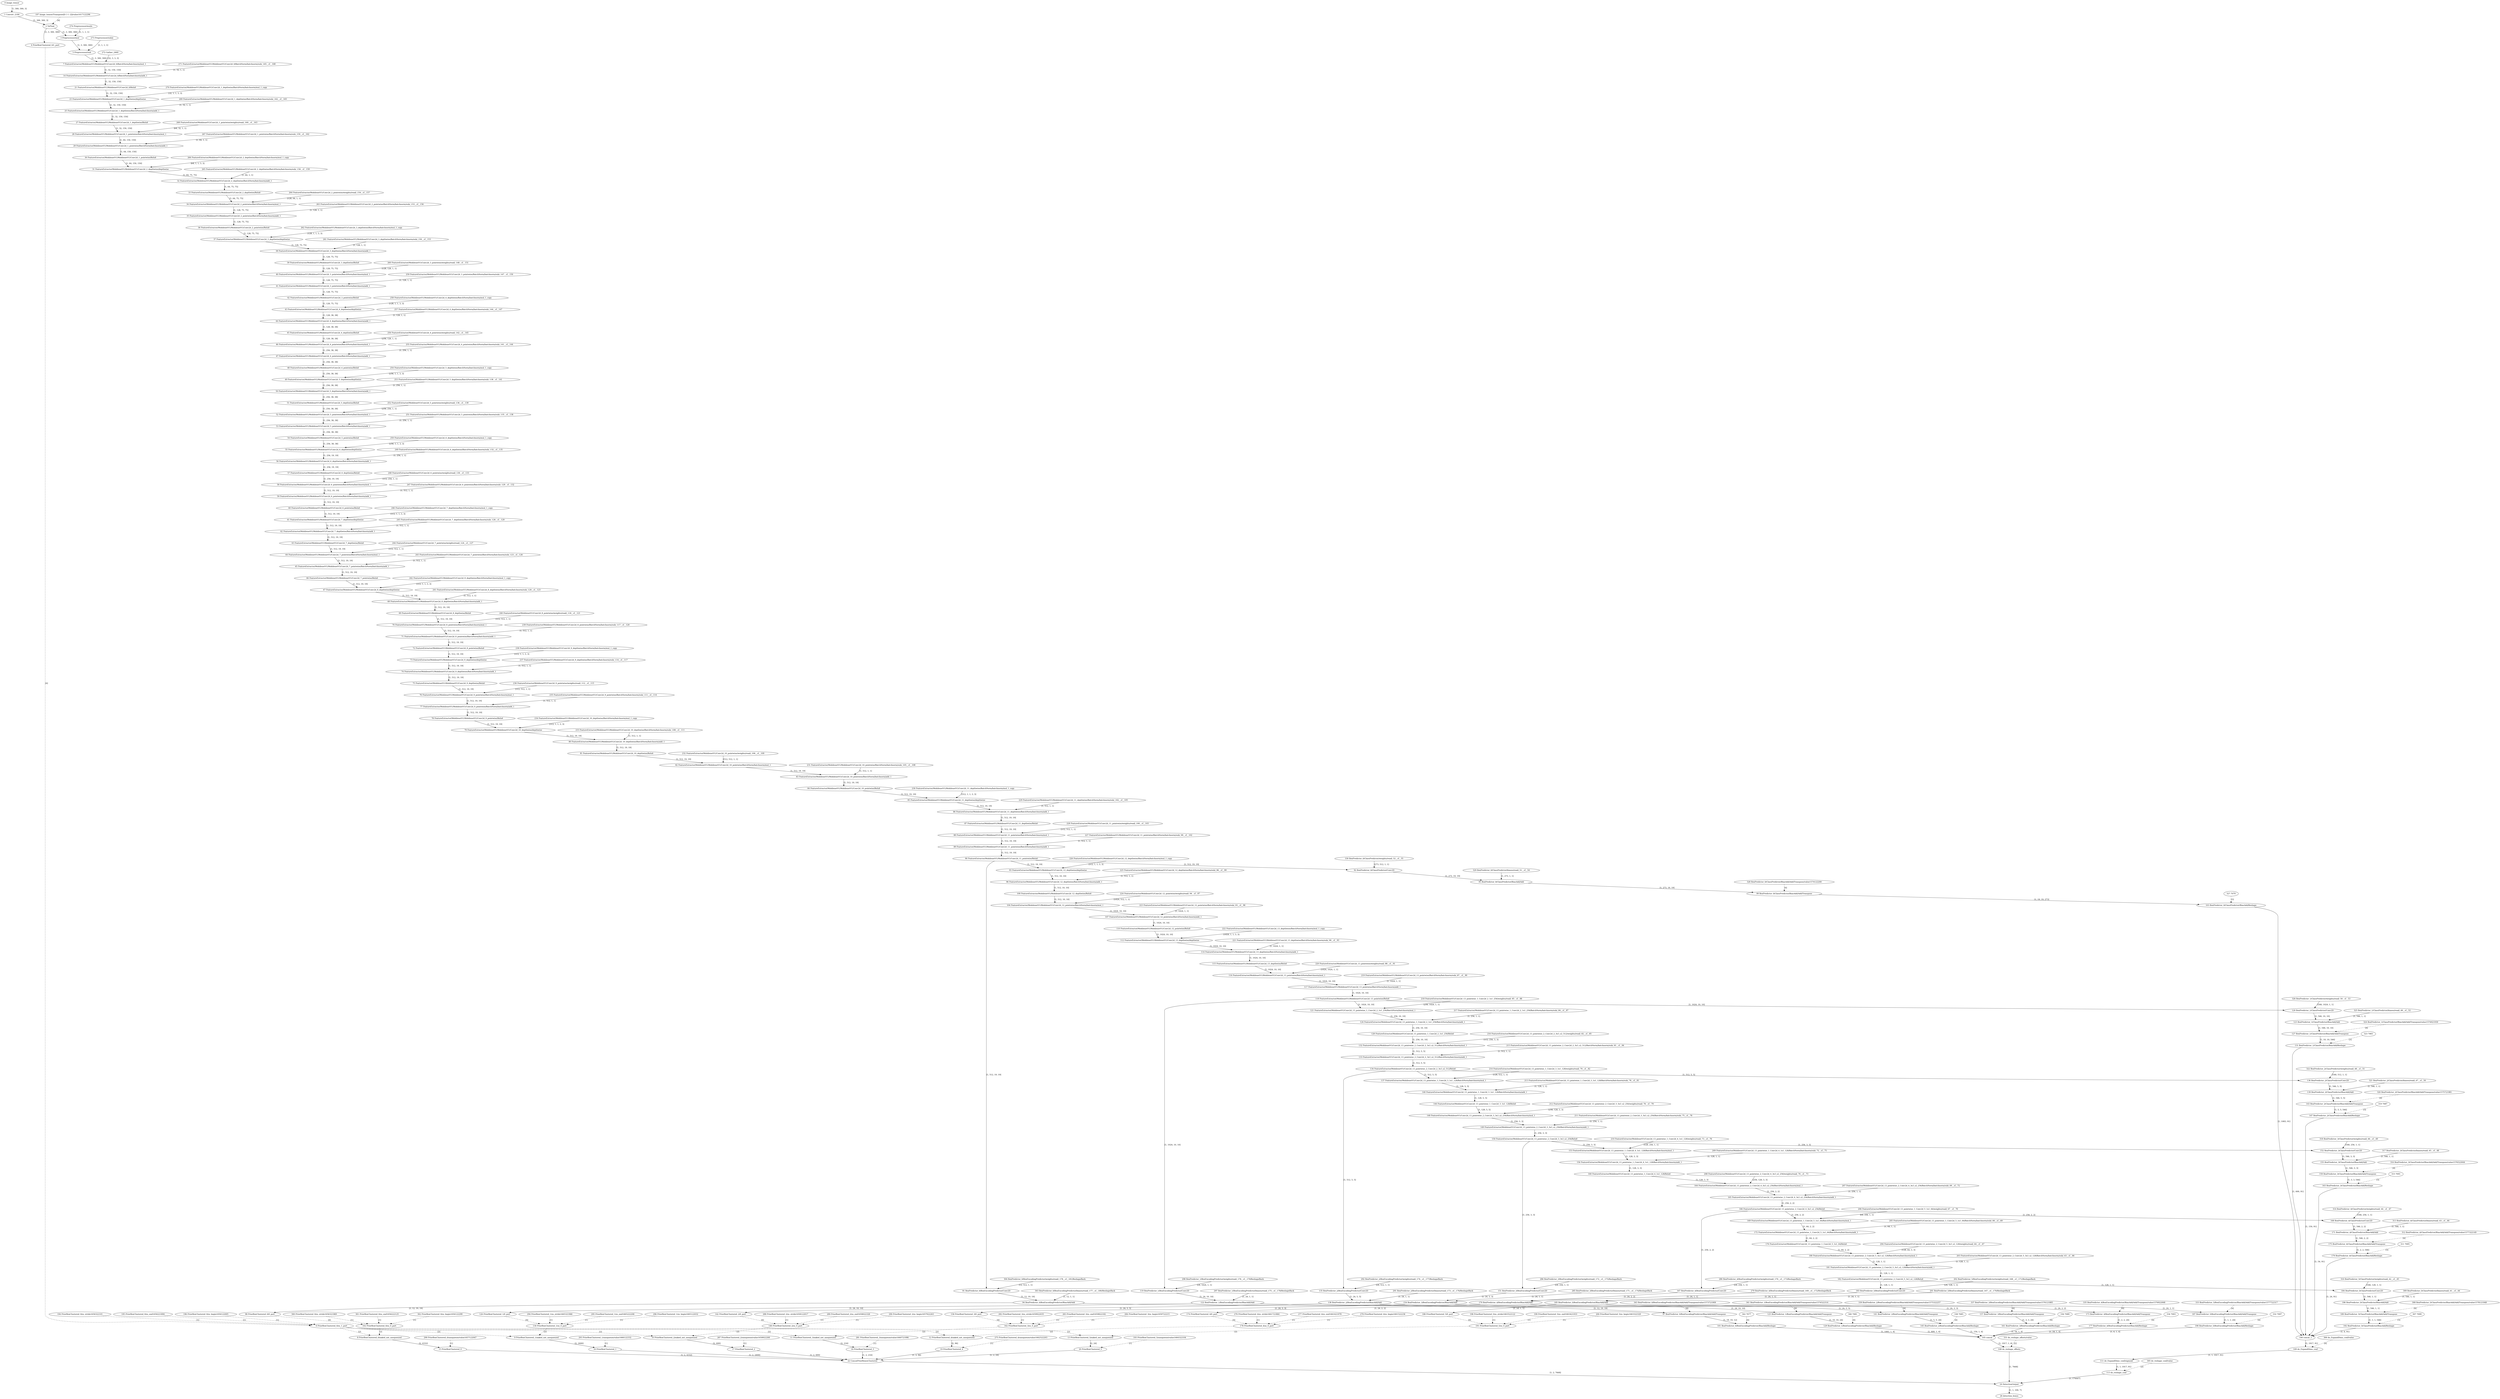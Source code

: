 strict digraph  {
"0 image_tensor" [id=0, type=Parameter];
"1 Convert_2184" [id=1, type=Convert];
"2 ToFloat" [id=2, type=Transpose];
"3 Preprocessor/mul" [id=3, type=Multiply];
"4 PriorBoxClustered_0/1_port" [id=4, type=ShapeOf];
"5 Preprocessor/sub" [id=5, type=Add];
"6 PriorBoxClustered_0/ss_1_port" [id=6, type=StridedSlice];
"7 FeatureExtractor/MobilenetV1/MobilenetV1/Conv2d_0/BatchNorm/batchnorm/mul_1" [id=7, type=Convolution];
"8 PriorBoxClustered_0/naked_not_unsqueezed" [id=8, type=PriorBoxClustered];
"9 PriorBoxClustered_1/naked_not_unsqueezed" [id=9, type=PriorBoxClustered];
"10 PriorBoxClustered_2/naked_not_unsqueezed" [id=10, type=PriorBoxClustered];
"11 PriorBoxClustered_3/naked_not_unsqueezed" [id=11, type=PriorBoxClustered];
"12 PriorBoxClustered_4/naked_not_unsqueezed" [id=12, type=PriorBoxClustered];
"13 PriorBoxClustered_5/naked_not_unsqueezed" [id=13, type=PriorBoxClustered];
"14 FeatureExtractor/MobilenetV1/MobilenetV1/Conv2d_0/BatchNorm/batchnorm/add_1" [id=14, type=Add];
"15 PriorBoxClustered_0" [id=15, type=Unsqueeze];
"16 PriorBoxClustered_1" [id=16, type=Unsqueeze];
"17 PriorBoxClustered_2" [id=17, type=Unsqueeze];
"18 PriorBoxClustered_3" [id=18, type=Unsqueeze];
"19 PriorBoxClustered_4" [id=19, type=Unsqueeze];
"20 PriorBoxClustered_5" [id=20, type=Unsqueeze];
"21 FeatureExtractor/MobilenetV1/MobilenetV1/Conv2d_0/Relu6" [id=21, type=Clamp];
"22 ConcatPriorBoxesClustered" [id=22, type=Concat];
"23 FeatureExtractor/MobilenetV1/MobilenetV1/Conv2d_1_depthwise/depthwise" [id=23, type=GroupConvolution];
"24 DetectionOutput" [id=24, type=DetectionOutput];
"25 FeatureExtractor/MobilenetV1/MobilenetV1/Conv2d_1_depthwise/BatchNorm/batchnorm/add_1" [id=25, type=Add];
"26 detection_boxes" [id=26, type=Result];
"27 FeatureExtractor/MobilenetV1/MobilenetV1/Conv2d_1_depthwise/Relu6" [id=27, type=Clamp];
"28 FeatureExtractor/MobilenetV1/MobilenetV1/Conv2d_1_pointwise/BatchNorm/batchnorm/mul_1" [id=28, type=Convolution];
"29 FeatureExtractor/MobilenetV1/MobilenetV1/Conv2d_1_pointwise/BatchNorm/batchnorm/add_1" [id=29, type=Add];
"30 FeatureExtractor/MobilenetV1/MobilenetV1/Conv2d_1_pointwise/Relu6" [id=30, type=Clamp];
"31 FeatureExtractor/MobilenetV1/MobilenetV1/Conv2d_2_depthwise/depthwise" [id=31, type=GroupConvolution];
"32 FeatureExtractor/MobilenetV1/MobilenetV1/Conv2d_2_depthwise/BatchNorm/batchnorm/add_1" [id=32, type=Add];
"33 FeatureExtractor/MobilenetV1/MobilenetV1/Conv2d_2_depthwise/Relu6" [id=33, type=Clamp];
"34 FeatureExtractor/MobilenetV1/MobilenetV1/Conv2d_2_pointwise/BatchNorm/batchnorm/mul_1" [id=34, type=Convolution];
"35 FeatureExtractor/MobilenetV1/MobilenetV1/Conv2d_2_pointwise/BatchNorm/batchnorm/add_1" [id=35, type=Add];
"36 FeatureExtractor/MobilenetV1/MobilenetV1/Conv2d_2_pointwise/Relu6" [id=36, type=Clamp];
"37 FeatureExtractor/MobilenetV1/MobilenetV1/Conv2d_3_depthwise/depthwise" [id=37, type=GroupConvolution];
"38 FeatureExtractor/MobilenetV1/MobilenetV1/Conv2d_3_depthwise/BatchNorm/batchnorm/add_1" [id=38, type=Add];
"39 FeatureExtractor/MobilenetV1/MobilenetV1/Conv2d_3_depthwise/Relu6" [id=39, type=Clamp];
"40 FeatureExtractor/MobilenetV1/MobilenetV1/Conv2d_3_pointwise/BatchNorm/batchnorm/mul_1" [id=40, type=Convolution];
"41 FeatureExtractor/MobilenetV1/MobilenetV1/Conv2d_3_pointwise/BatchNorm/batchnorm/add_1" [id=41, type=Add];
"42 FeatureExtractor/MobilenetV1/MobilenetV1/Conv2d_3_pointwise/Relu6" [id=42, type=Clamp];
"43 FeatureExtractor/MobilenetV1/MobilenetV1/Conv2d_4_depthwise/depthwise" [id=43, type=GroupConvolution];
"44 FeatureExtractor/MobilenetV1/MobilenetV1/Conv2d_4_depthwise/BatchNorm/batchnorm/add_1" [id=44, type=Add];
"45 FeatureExtractor/MobilenetV1/MobilenetV1/Conv2d_4_depthwise/Relu6" [id=45, type=Clamp];
"46 FeatureExtractor/MobilenetV1/MobilenetV1/Conv2d_4_pointwise/BatchNorm/batchnorm/mul_1" [id=46, type=Convolution];
"47 FeatureExtractor/MobilenetV1/MobilenetV1/Conv2d_4_pointwise/BatchNorm/batchnorm/add_1" [id=47, type=Add];
"48 FeatureExtractor/MobilenetV1/MobilenetV1/Conv2d_4_pointwise/Relu6" [id=48, type=Clamp];
"49 FeatureExtractor/MobilenetV1/MobilenetV1/Conv2d_5_depthwise/depthwise" [id=49, type=GroupConvolution];
"50 FeatureExtractor/MobilenetV1/MobilenetV1/Conv2d_5_depthwise/BatchNorm/batchnorm/add_1" [id=50, type=Add];
"51 FeatureExtractor/MobilenetV1/MobilenetV1/Conv2d_5_depthwise/Relu6" [id=51, type=Clamp];
"52 FeatureExtractor/MobilenetV1/MobilenetV1/Conv2d_5_pointwise/BatchNorm/batchnorm/mul_1" [id=52, type=Convolution];
"53 FeatureExtractor/MobilenetV1/MobilenetV1/Conv2d_5_pointwise/BatchNorm/batchnorm/add_1" [id=53, type=Add];
"54 FeatureExtractor/MobilenetV1/MobilenetV1/Conv2d_5_pointwise/Relu6" [id=54, type=Clamp];
"55 FeatureExtractor/MobilenetV1/MobilenetV1/Conv2d_6_depthwise/depthwise" [id=55, type=GroupConvolution];
"56 FeatureExtractor/MobilenetV1/MobilenetV1/Conv2d_6_depthwise/BatchNorm/batchnorm/add_1" [id=56, type=Add];
"57 FeatureExtractor/MobilenetV1/MobilenetV1/Conv2d_6_depthwise/Relu6" [id=57, type=Clamp];
"58 FeatureExtractor/MobilenetV1/MobilenetV1/Conv2d_6_pointwise/BatchNorm/batchnorm/mul_1" [id=58, type=Convolution];
"59 FeatureExtractor/MobilenetV1/MobilenetV1/Conv2d_6_pointwise/BatchNorm/batchnorm/add_1" [id=59, type=Add];
"60 FeatureExtractor/MobilenetV1/MobilenetV1/Conv2d_6_pointwise/Relu6" [id=60, type=Clamp];
"61 FeatureExtractor/MobilenetV1/MobilenetV1/Conv2d_7_depthwise/depthwise" [id=61, type=GroupConvolution];
"62 FeatureExtractor/MobilenetV1/MobilenetV1/Conv2d_7_depthwise/BatchNorm/batchnorm/add_1" [id=62, type=Add];
"63 FeatureExtractor/MobilenetV1/MobilenetV1/Conv2d_7_depthwise/Relu6" [id=63, type=Clamp];
"64 FeatureExtractor/MobilenetV1/MobilenetV1/Conv2d_7_pointwise/BatchNorm/batchnorm/mul_1" [id=64, type=Convolution];
"65 FeatureExtractor/MobilenetV1/MobilenetV1/Conv2d_7_pointwise/BatchNorm/batchnorm/add_1" [id=65, type=Add];
"66 FeatureExtractor/MobilenetV1/MobilenetV1/Conv2d_7_pointwise/Relu6" [id=66, type=Clamp];
"67 FeatureExtractor/MobilenetV1/MobilenetV1/Conv2d_8_depthwise/depthwise" [id=67, type=GroupConvolution];
"68 FeatureExtractor/MobilenetV1/MobilenetV1/Conv2d_8_depthwise/BatchNorm/batchnorm/add_1" [id=68, type=Add];
"69 FeatureExtractor/MobilenetV1/MobilenetV1/Conv2d_8_depthwise/Relu6" [id=69, type=Clamp];
"70 FeatureExtractor/MobilenetV1/MobilenetV1/Conv2d_8_pointwise/BatchNorm/batchnorm/mul_1" [id=70, type=Convolution];
"71 FeatureExtractor/MobilenetV1/MobilenetV1/Conv2d_8_pointwise/BatchNorm/batchnorm/add_1" [id=71, type=Add];
"72 FeatureExtractor/MobilenetV1/MobilenetV1/Conv2d_8_pointwise/Relu6" [id=72, type=Clamp];
"73 FeatureExtractor/MobilenetV1/MobilenetV1/Conv2d_9_depthwise/depthwise" [id=73, type=GroupConvolution];
"74 FeatureExtractor/MobilenetV1/MobilenetV1/Conv2d_9_depthwise/BatchNorm/batchnorm/add_1" [id=74, type=Add];
"75 FeatureExtractor/MobilenetV1/MobilenetV1/Conv2d_9_depthwise/Relu6" [id=75, type=Clamp];
"76 FeatureExtractor/MobilenetV1/MobilenetV1/Conv2d_9_pointwise/BatchNorm/batchnorm/mul_1" [id=76, type=Convolution];
"77 FeatureExtractor/MobilenetV1/MobilenetV1/Conv2d_9_pointwise/BatchNorm/batchnorm/add_1" [id=77, type=Add];
"78 FeatureExtractor/MobilenetV1/MobilenetV1/Conv2d_9_pointwise/Relu6" [id=78, type=Clamp];
"79 FeatureExtractor/MobilenetV1/MobilenetV1/Conv2d_10_depthwise/depthwise" [id=79, type=GroupConvolution];
"80 FeatureExtractor/MobilenetV1/MobilenetV1/Conv2d_10_depthwise/BatchNorm/batchnorm/add_1" [id=80, type=Add];
"81 FeatureExtractor/MobilenetV1/MobilenetV1/Conv2d_10_depthwise/Relu6" [id=81, type=Clamp];
"82 FeatureExtractor/MobilenetV1/MobilenetV1/Conv2d_10_pointwise/BatchNorm/batchnorm/mul_1" [id=82, type=Convolution];
"83 FeatureExtractor/MobilenetV1/MobilenetV1/Conv2d_10_pointwise/BatchNorm/batchnorm/add_1" [id=83, type=Add];
"84 FeatureExtractor/MobilenetV1/MobilenetV1/Conv2d_10_pointwise/Relu6" [id=84, type=Clamp];
"85 FeatureExtractor/MobilenetV1/MobilenetV1/Conv2d_11_depthwise/depthwise" [id=85, type=GroupConvolution];
"86 FeatureExtractor/MobilenetV1/MobilenetV1/Conv2d_11_depthwise/BatchNorm/batchnorm/add_1" [id=86, type=Add];
"87 FeatureExtractor/MobilenetV1/MobilenetV1/Conv2d_11_depthwise/Relu6" [id=87, type=Clamp];
"88 FeatureExtractor/MobilenetV1/MobilenetV1/Conv2d_11_pointwise/BatchNorm/batchnorm/mul_1" [id=88, type=Convolution];
"89 FeatureExtractor/MobilenetV1/MobilenetV1/Conv2d_11_pointwise/BatchNorm/batchnorm/add_1" [id=89, type=Add];
"90 FeatureExtractor/MobilenetV1/MobilenetV1/Conv2d_11_pointwise/Relu6" [id=90, type=Clamp];
"91 BoxPredictor_0/BoxEncodingPredictor/Conv2D" [id=91, type=Convolution];
"92 BoxPredictor_0/ClassPredictor/Conv2D" [id=92, type=Convolution];
"93 FeatureExtractor/MobilenetV1/MobilenetV1/Conv2d_12_depthwise/depthwise" [id=93, type=GroupConvolution];
"94 BoxPredictor_0/BoxEncodingPredictor/BiasAdd/Add" [id=94, type=Add];
"95 BoxPredictor_0/ClassPredictor/BiasAdd/Add" [id=95, type=Add];
"96 FeatureExtractor/MobilenetV1/MobilenetV1/Conv2d_12_depthwise/BatchNorm/batchnorm/add_1" [id=96, type=Add];
"97 BoxPredictor_0/BoxEncodingPredictor/BiasAdd/Add/Transpose" [id=97, type=Transpose];
"98 PriorBoxClustered_0/0_port" [id=98, type=ShapeOf];
"99 BoxPredictor_0/ClassPredictor/BiasAdd/Add/Transpose" [id=99, type=Transpose];
"100 FeatureExtractor/MobilenetV1/MobilenetV1/Conv2d_12_depthwise/Relu6" [id=100, type=Clamp];
"101 BoxPredictor_0/BoxEncodingPredictor/BiasAdd/Reshape" [id=101, type=Reshape];
"102 PriorBoxClustered_0/ss_0_port" [id=102, type=StridedSlice];
"103 BoxPredictor_0/ClassPredictor/BiasAdd/Reshape" [id=103, type=Reshape];
"104 FeatureExtractor/MobilenetV1/MobilenetV1/Conv2d_12_pointwise/BatchNorm/batchnorm/mul_1" [id=104, type=Convolution];
"105 concat" [id=105, type=Concat];
"106 concat_1" [id=106, type=Concat];
"107 FeatureExtractor/MobilenetV1/MobilenetV1/Conv2d_12_pointwise/BatchNorm/batchnorm/add_1" [id=107, type=Add];
"108 do_reshape_offsets" [id=108, type=Reshape];
"109 do_ExpandDims_conf" [id=109, type=Reshape];
"110 FeatureExtractor/MobilenetV1/MobilenetV1/Conv2d_12_pointwise/Relu6" [id=110, type=Clamp];
"111 do_ExpandDims_conf/sigmoid" [id=111, type=Sigmoid];
"112 FeatureExtractor/MobilenetV1/MobilenetV1/Conv2d_13_depthwise/depthwise" [id=112, type=GroupConvolution];
"113 do_reshape_conf" [id=113, type=Reshape];
"114 FeatureExtractor/MobilenetV1/MobilenetV1/Conv2d_13_depthwise/BatchNorm/batchnorm/add_1" [id=114, type=Add];
"115 FeatureExtractor/MobilenetV1/MobilenetV1/Conv2d_13_depthwise/Relu6" [id=115, type=Clamp];
"116 FeatureExtractor/MobilenetV1/MobilenetV1/Conv2d_13_pointwise/BatchNorm/batchnorm/mul_1" [id=116, type=Convolution];
"117 FeatureExtractor/MobilenetV1/MobilenetV1/Conv2d_13_pointwise/BatchNorm/batchnorm/add_1" [id=117, type=Add];
"118 FeatureExtractor/MobilenetV1/MobilenetV1/Conv2d_13_pointwise/Relu6" [id=118, type=Clamp];
"119 BoxPredictor_1/BoxEncodingPredictor/Conv2D" [id=119, type=Convolution];
"120 BoxPredictor_1/ClassPredictor/Conv2D" [id=120, type=Convolution];
"121 FeatureExtractor/MobilenetV1/Conv2d_13_pointwise_1_Conv2d_2_1x1_256/BatchNorm/batchnorm/mul_1" [id=121, type=Convolution];
"122 BoxPredictor_1/BoxEncodingPredictor/BiasAdd/Add" [id=122, type=Add];
"123 BoxPredictor_1/ClassPredictor/BiasAdd/Add" [id=123, type=Add];
"124 FeatureExtractor/MobilenetV1/Conv2d_13_pointwise_1_Conv2d_2_1x1_256/BatchNorm/batchnorm/add_1" [id=124, type=Add];
"125 BoxPredictor_1/BoxEncodingPredictor/BiasAdd/Add/Transpose" [id=125, type=Transpose];
"126 PriorBoxClustered_1/0_port" [id=126, type=ShapeOf];
"127 BoxPredictor_1/ClassPredictor/BiasAdd/Add/Transpose" [id=127, type=Transpose];
"128 FeatureExtractor/MobilenetV1/Conv2d_13_pointwise_1_Conv2d_2_1x1_256/Relu6" [id=128, type=Clamp];
"129 BoxPredictor_1/BoxEncodingPredictor/BiasAdd/Reshape" [id=129, type=Reshape];
"130 PriorBoxClustered_1/ss_0_port" [id=130, type=StridedSlice];
"131 BoxPredictor_1/ClassPredictor/BiasAdd/Reshape" [id=131, type=Reshape];
"132 FeatureExtractor/MobilenetV1/Conv2d_13_pointwise_2_Conv2d_2_3x3_s2_512/BatchNorm/batchnorm/mul_1" [id=132, type=Convolution];
"133 FeatureExtractor/MobilenetV1/Conv2d_13_pointwise_2_Conv2d_2_3x3_s2_512/BatchNorm/batchnorm/add_1" [id=133, type=Add];
"134 FeatureExtractor/MobilenetV1/Conv2d_13_pointwise_2_Conv2d_2_3x3_s2_512/Relu6" [id=134, type=Clamp];
"135 BoxPredictor_2/BoxEncodingPredictor/Conv2D" [id=135, type=Convolution];
"136 BoxPredictor_2/ClassPredictor/Conv2D" [id=136, type=Convolution];
"137 FeatureExtractor/MobilenetV1/Conv2d_13_pointwise_1_Conv2d_3_1x1_128/BatchNorm/batchnorm/mul_1" [id=137, type=Convolution];
"138 BoxPredictor_2/BoxEncodingPredictor/BiasAdd/Add" [id=138, type=Add];
"139 BoxPredictor_2/ClassPredictor/BiasAdd/Add" [id=139, type=Add];
"140 FeatureExtractor/MobilenetV1/Conv2d_13_pointwise_1_Conv2d_3_1x1_128/BatchNorm/batchnorm/add_1" [id=140, type=Add];
"141 BoxPredictor_2/BoxEncodingPredictor/BiasAdd/Add/Transpose" [id=141, type=Transpose];
"142 PriorBoxClustered_2/0_port" [id=142, type=ShapeOf];
"143 BoxPredictor_2/ClassPredictor/BiasAdd/Add/Transpose" [id=143, type=Transpose];
"144 FeatureExtractor/MobilenetV1/Conv2d_13_pointwise_1_Conv2d_3_1x1_128/Relu6" [id=144, type=Clamp];
"145 BoxPredictor_2/BoxEncodingPredictor/BiasAdd/Reshape" [id=145, type=Reshape];
"146 PriorBoxClustered_2/ss_0_port" [id=146, type=StridedSlice];
"147 BoxPredictor_2/ClassPredictor/BiasAdd/Reshape" [id=147, type=Reshape];
"148 FeatureExtractor/MobilenetV1/Conv2d_13_pointwise_2_Conv2d_3_3x3_s2_256/BatchNorm/batchnorm/mul_1" [id=148, type=Convolution];
"149 FeatureExtractor/MobilenetV1/Conv2d_13_pointwise_2_Conv2d_3_3x3_s2_256/BatchNorm/batchnorm/add_1" [id=149, type=Add];
"150 FeatureExtractor/MobilenetV1/Conv2d_13_pointwise_2_Conv2d_3_3x3_s2_256/Relu6" [id=150, type=Clamp];
"151 BoxPredictor_3/BoxEncodingPredictor/Conv2D" [id=151, type=Convolution];
"152 BoxPredictor_3/ClassPredictor/Conv2D" [id=152, type=Convolution];
"153 FeatureExtractor/MobilenetV1/Conv2d_13_pointwise_1_Conv2d_4_1x1_128/BatchNorm/batchnorm/mul_1" [id=153, type=Convolution];
"154 BoxPredictor_3/BoxEncodingPredictor/BiasAdd/Add" [id=154, type=Add];
"155 BoxPredictor_3/ClassPredictor/BiasAdd/Add" [id=155, type=Add];
"156 FeatureExtractor/MobilenetV1/Conv2d_13_pointwise_1_Conv2d_4_1x1_128/BatchNorm/batchnorm/add_1" [id=156, type=Add];
"157 BoxPredictor_3/BoxEncodingPredictor/BiasAdd/Add/Transpose" [id=157, type=Transpose];
"158 PriorBoxClustered_3/0_port" [id=158, type=ShapeOf];
"159 BoxPredictor_3/ClassPredictor/BiasAdd/Add/Transpose" [id=159, type=Transpose];
"160 FeatureExtractor/MobilenetV1/Conv2d_13_pointwise_1_Conv2d_4_1x1_128/Relu6" [id=160, type=Clamp];
"161 BoxPredictor_3/BoxEncodingPredictor/BiasAdd/Reshape" [id=161, type=Reshape];
"162 PriorBoxClustered_3/ss_0_port" [id=162, type=StridedSlice];
"163 BoxPredictor_3/ClassPredictor/BiasAdd/Reshape" [id=163, type=Reshape];
"164 FeatureExtractor/MobilenetV1/Conv2d_13_pointwise_2_Conv2d_4_3x3_s2_256/BatchNorm/batchnorm/mul_1" [id=164, type=Convolution];
"165 FeatureExtractor/MobilenetV1/Conv2d_13_pointwise_2_Conv2d_4_3x3_s2_256/BatchNorm/batchnorm/add_1" [id=165, type=Add];
"166 FeatureExtractor/MobilenetV1/Conv2d_13_pointwise_2_Conv2d_4_3x3_s2_256/Relu6" [id=166, type=Clamp];
"167 BoxPredictor_4/BoxEncodingPredictor/Conv2D" [id=167, type=Convolution];
"168 BoxPredictor_4/ClassPredictor/Conv2D" [id=168, type=Convolution];
"169 FeatureExtractor/MobilenetV1/Conv2d_13_pointwise_1_Conv2d_5_1x1_64/BatchNorm/batchnorm/mul_1" [id=169, type=Convolution];
"170 BoxPredictor_4/BoxEncodingPredictor/BiasAdd/Add" [id=170, type=Add];
"171 BoxPredictor_4/ClassPredictor/BiasAdd/Add" [id=171, type=Add];
"172 FeatureExtractor/MobilenetV1/Conv2d_13_pointwise_1_Conv2d_5_1x1_64/BatchNorm/batchnorm/add_1" [id=172, type=Add];
"173 BoxPredictor_4/BoxEncodingPredictor/BiasAdd/Add/Transpose" [id=173, type=Transpose];
"174 PriorBoxClustered_4/0_port" [id=174, type=ShapeOf];
"175 BoxPredictor_4/ClassPredictor/BiasAdd/Add/Transpose" [id=175, type=Transpose];
"176 FeatureExtractor/MobilenetV1/Conv2d_13_pointwise_1_Conv2d_5_1x1_64/Relu6" [id=176, type=Clamp];
"177 BoxPredictor_4/BoxEncodingPredictor/BiasAdd/Reshape" [id=177, type=Reshape];
"178 PriorBoxClustered_4/ss_0_port" [id=178, type=StridedSlice];
"179 BoxPredictor_4/ClassPredictor/BiasAdd/Reshape" [id=179, type=Reshape];
"180 FeatureExtractor/MobilenetV1/Conv2d_13_pointwise_2_Conv2d_5_3x3_s2_128/BatchNorm/batchnorm/mul_1" [id=180, type=Convolution];
"181 FeatureExtractor/MobilenetV1/Conv2d_13_pointwise_2_Conv2d_5_3x3_s2_128/BatchNorm/batchnorm/add_1" [id=181, type=Add];
"182 FeatureExtractor/MobilenetV1/Conv2d_13_pointwise_2_Conv2d_5_3x3_s2_128/Relu6" [id=182, type=Clamp];
"183 BoxPredictor_5/BoxEncodingPredictor/Conv2D" [id=183, type=Convolution];
"184 BoxPredictor_5/ClassPredictor/Conv2D" [id=184, type=Convolution];
"185 BoxPredictor_5/BoxEncodingPredictor/BiasAdd/Add" [id=185, type=Add];
"186 BoxPredictor_5/ClassPredictor/BiasAdd/Add" [id=186, type=Add];
"187 BoxPredictor_5/BoxEncodingPredictor/BiasAdd/Add/Transpose" [id=187, type=Transpose];
"188 PriorBoxClustered_5/0_port" [id=188, type=ShapeOf];
"189 BoxPredictor_5/ClassPredictor/BiasAdd/Add/Transpose" [id=189, type=Transpose];
"190 BoxPredictor_5/BoxEncodingPredictor/BiasAdd/Reshape" [id=190, type=Reshape];
"191 PriorBoxClustered_5/ss_0_port" [id=191, type=StridedSlice];
"192 BoxPredictor_5/ClassPredictor/BiasAdd/Reshape" [id=192, type=Reshape];
"193 PriorBoxClustered_5/unsqueeze/value1664322104" [id=193, type=Constant];
"194 PriorBoxClustered_0/ss_stride1656322101" [id=194, type=Constant];
"195 PriorBoxClustered_0/ss_end1656221894" [id=195, type=Constant];
"196 PriorBoxClustered_0/ss_begin1656122005" [id=196, type=Constant];
"197 image_tensor/Transpose([0 3 1 2])/value1617122296" [id=197, type=Constant];
"198 PriorBoxClustered_5/ss_stride1663522122" [id=198, type=Constant];
"199 PriorBoxClustered_5/ss_end1663421933" [id=199, type=Constant];
"200 PriorBoxClustered_5/ss_begin1663322320" [id=200, type=Constant];
"201 BoxPredictor_5/BoxEncodingPredictor/biases/read/_167__cf__170/ReshapeBack" [id=201, type=Constant];
"202 BoxPredictor_5/BoxEncodingPredictor/weights/read/_168__cf__171/ReshapeBack" [id=202, type=Constant];
"203 FeatureExtractor/MobilenetV1/Conv2d_13_pointwise_2_Conv2d_5_3x3_s2_128/BatchNorm/batchnorm/sub/_63__cf__66" [id=203, type=Constant];
"204 FeatureExtractor/MobilenetV1/Conv2d_13_pointwise_2_Conv2d_5_3x3_s2_128/weights/read/_64__cf__67" [id=204, type=Constant];
"205 FeatureExtractor/MobilenetV1/Conv2d_13_pointwise_1_Conv2d_5_1x1_64/BatchNorm/batchnorm/sub/_66__cf__69" [id=205, type=Constant];
"206 FeatureExtractor/MobilenetV1/Conv2d_13_pointwise_1_Conv2d_5_1x1_64/weights/read/_67__cf__70" [id=206, type=Constant];
"207 FeatureExtractor/MobilenetV1/Conv2d_13_pointwise_2_Conv2d_4_3x3_s2_256/BatchNorm/batchnorm/sub/_69__cf__72" [id=207, type=Constant];
"208 FeatureExtractor/MobilenetV1/Conv2d_13_pointwise_2_Conv2d_4_3x3_s2_256/weights/read/_70__cf__73" [id=208, type=Constant];
"209 FeatureExtractor/MobilenetV1/Conv2d_13_pointwise_1_Conv2d_4_1x1_128/BatchNorm/batchnorm/sub/_72__cf__75" [id=209, type=Constant];
"210 FeatureExtractor/MobilenetV1/Conv2d_13_pointwise_1_Conv2d_4_1x1_128/weights/read/_73__cf__76" [id=210, type=Constant];
"211 FeatureExtractor/MobilenetV1/Conv2d_13_pointwise_2_Conv2d_3_3x3_s2_256/BatchNorm/batchnorm/sub/_75__cf__78" [id=211, type=Constant];
"212 FeatureExtractor/MobilenetV1/Conv2d_13_pointwise_2_Conv2d_3_3x3_s2_256/weights/read/_76__cf__79" [id=212, type=Constant];
"213 FeatureExtractor/MobilenetV1/Conv2d_13_pointwise_1_Conv2d_3_1x1_128/BatchNorm/batchnorm/sub/_78__cf__81" [id=213, type=Constant];
"214 FeatureExtractor/MobilenetV1/Conv2d_13_pointwise_1_Conv2d_3_1x1_128/weights/read/_79__cf__82" [id=214, type=Constant];
"215 FeatureExtractor/MobilenetV1/Conv2d_13_pointwise_2_Conv2d_2_3x3_s2_512/BatchNorm/batchnorm/sub/_81__cf__84" [id=215, type=Constant];
"216 FeatureExtractor/MobilenetV1/Conv2d_13_pointwise_2_Conv2d_2_3x3_s2_512/weights/read/_82__cf__85" [id=216, type=Constant];
"217 FeatureExtractor/MobilenetV1/Conv2d_13_pointwise_1_Conv2d_2_1x1_256/BatchNorm/batchnorm/sub/_84__cf__87" [id=217, type=Constant];
"218 FeatureExtractor/MobilenetV1/Conv2d_13_pointwise_1_Conv2d_2_1x1_256/weights/read/_85__cf__88" [id=218, type=Constant];
"219 FeatureExtractor/MobilenetV1/MobilenetV1/Conv2d_13_pointwise/BatchNorm/batchnorm/sub/_87__cf__90" [id=219, type=Constant];
"220 FeatureExtractor/MobilenetV1/Conv2d_13_pointwise/weights/read/_88__cf__91" [id=220, type=Constant];
"221 FeatureExtractor/MobilenetV1/MobilenetV1/Conv2d_13_depthwise/BatchNorm/batchnorm/sub/_90__cf__93" [id=221, type=Constant];
"222 FeatureExtractor/MobilenetV1/MobilenetV1/Conv2d_13_depthwise/BatchNorm/batchnorm/mul_1_copy" [id=222, type=Constant];
"223 FeatureExtractor/MobilenetV1/MobilenetV1/Conv2d_12_pointwise/BatchNorm/batchnorm/sub/_93__cf__96" [id=223, type=Constant];
"224 FeatureExtractor/MobilenetV1/Conv2d_12_pointwise/weights/read/_94__cf__97" [id=224, type=Constant];
"225 FeatureExtractor/MobilenetV1/MobilenetV1/Conv2d_12_depthwise/BatchNorm/batchnorm/sub/_96__cf__99" [id=225, type=Constant];
"226 FeatureExtractor/MobilenetV1/MobilenetV1/Conv2d_12_depthwise/BatchNorm/batchnorm/mul_1_copy" [id=226, type=Constant];
"227 FeatureExtractor/MobilenetV1/MobilenetV1/Conv2d_11_pointwise/BatchNorm/batchnorm/sub/_99__cf__102" [id=227, type=Constant];
"228 FeatureExtractor/MobilenetV1/Conv2d_11_pointwise/weights/read/_100__cf__103" [id=228, type=Constant];
"229 FeatureExtractor/MobilenetV1/MobilenetV1/Conv2d_11_depthwise/BatchNorm/batchnorm/sub/_102__cf__105" [id=229, type=Constant];
"230 FeatureExtractor/MobilenetV1/MobilenetV1/Conv2d_11_depthwise/BatchNorm/batchnorm/mul_1_copy" [id=230, type=Constant];
"231 FeatureExtractor/MobilenetV1/MobilenetV1/Conv2d_10_pointwise/BatchNorm/batchnorm/sub/_105__cf__108" [id=231, type=Constant];
"232 FeatureExtractor/MobilenetV1/Conv2d_10_pointwise/weights/read/_106__cf__109" [id=232, type=Constant];
"233 FeatureExtractor/MobilenetV1/MobilenetV1/Conv2d_10_depthwise/BatchNorm/batchnorm/sub/_108__cf__111" [id=233, type=Constant];
"234 FeatureExtractor/MobilenetV1/MobilenetV1/Conv2d_10_depthwise/BatchNorm/batchnorm/mul_1_copy" [id=234, type=Constant];
"235 FeatureExtractor/MobilenetV1/MobilenetV1/Conv2d_9_pointwise/BatchNorm/batchnorm/sub/_111__cf__114" [id=235, type=Constant];
"236 FeatureExtractor/MobilenetV1/Conv2d_9_pointwise/weights/read/_112__cf__115" [id=236, type=Constant];
"237 FeatureExtractor/MobilenetV1/MobilenetV1/Conv2d_9_depthwise/BatchNorm/batchnorm/sub/_114__cf__117" [id=237, type=Constant];
"238 FeatureExtractor/MobilenetV1/MobilenetV1/Conv2d_9_depthwise/BatchNorm/batchnorm/mul_1_copy" [id=238, type=Constant];
"239 FeatureExtractor/MobilenetV1/MobilenetV1/Conv2d_8_pointwise/BatchNorm/batchnorm/sub/_117__cf__120" [id=239, type=Constant];
"240 FeatureExtractor/MobilenetV1/Conv2d_8_pointwise/weights/read/_118__cf__121" [id=240, type=Constant];
"241 FeatureExtractor/MobilenetV1/MobilenetV1/Conv2d_8_depthwise/BatchNorm/batchnorm/sub/_120__cf__123" [id=241, type=Constant];
"242 FeatureExtractor/MobilenetV1/MobilenetV1/Conv2d_8_depthwise/BatchNorm/batchnorm/mul_1_copy" [id=242, type=Constant];
"243 FeatureExtractor/MobilenetV1/MobilenetV1/Conv2d_7_pointwise/BatchNorm/batchnorm/sub/_123__cf__126" [id=243, type=Constant];
"244 FeatureExtractor/MobilenetV1/Conv2d_7_pointwise/weights/read/_124__cf__127" [id=244, type=Constant];
"245 FeatureExtractor/MobilenetV1/MobilenetV1/Conv2d_7_depthwise/BatchNorm/batchnorm/sub/_126__cf__129" [id=245, type=Constant];
"246 FeatureExtractor/MobilenetV1/MobilenetV1/Conv2d_7_depthwise/BatchNorm/batchnorm/mul_1_copy" [id=246, type=Constant];
"247 FeatureExtractor/MobilenetV1/MobilenetV1/Conv2d_6_pointwise/BatchNorm/batchnorm/sub/_129__cf__132" [id=247, type=Constant];
"248 FeatureExtractor/MobilenetV1/Conv2d_6_pointwise/weights/read/_130__cf__133" [id=248, type=Constant];
"249 FeatureExtractor/MobilenetV1/MobilenetV1/Conv2d_6_depthwise/BatchNorm/batchnorm/sub/_132__cf__135" [id=249, type=Constant];
"250 FeatureExtractor/MobilenetV1/MobilenetV1/Conv2d_6_depthwise/BatchNorm/batchnorm/mul_1_copy" [id=250, type=Constant];
"251 FeatureExtractor/MobilenetV1/MobilenetV1/Conv2d_5_pointwise/BatchNorm/batchnorm/sub/_135__cf__138" [id=251, type=Constant];
"252 FeatureExtractor/MobilenetV1/Conv2d_5_pointwise/weights/read/_136__cf__139" [id=252, type=Constant];
"253 FeatureExtractor/MobilenetV1/MobilenetV1/Conv2d_5_depthwise/BatchNorm/batchnorm/sub/_138__cf__141" [id=253, type=Constant];
"254 FeatureExtractor/MobilenetV1/MobilenetV1/Conv2d_5_depthwise/BatchNorm/batchnorm/mul_1_copy" [id=254, type=Constant];
"255 FeatureExtractor/MobilenetV1/MobilenetV1/Conv2d_4_pointwise/BatchNorm/batchnorm/sub/_141__cf__144" [id=255, type=Constant];
"256 FeatureExtractor/MobilenetV1/Conv2d_4_pointwise/weights/read/_142__cf__145" [id=256, type=Constant];
"257 FeatureExtractor/MobilenetV1/MobilenetV1/Conv2d_4_depthwise/BatchNorm/batchnorm/sub/_144__cf__147" [id=257, type=Constant];
"258 FeatureExtractor/MobilenetV1/MobilenetV1/Conv2d_4_depthwise/BatchNorm/batchnorm/mul_1_copy" [id=258, type=Constant];
"259 FeatureExtractor/MobilenetV1/MobilenetV1/Conv2d_3_pointwise/BatchNorm/batchnorm/sub/_147__cf__150" [id=259, type=Constant];
"260 FeatureExtractor/MobilenetV1/Conv2d_3_pointwise/weights/read/_148__cf__151" [id=260, type=Constant];
"261 FeatureExtractor/MobilenetV1/MobilenetV1/Conv2d_3_depthwise/BatchNorm/batchnorm/sub/_150__cf__153" [id=261, type=Constant];
"262 FeatureExtractor/MobilenetV1/MobilenetV1/Conv2d_3_depthwise/BatchNorm/batchnorm/mul_1_copy" [id=262, type=Constant];
"263 FeatureExtractor/MobilenetV1/MobilenetV1/Conv2d_2_pointwise/BatchNorm/batchnorm/sub/_153__cf__156" [id=263, type=Constant];
"264 FeatureExtractor/MobilenetV1/Conv2d_2_pointwise/weights/read/_154__cf__157" [id=264, type=Constant];
"265 FeatureExtractor/MobilenetV1/MobilenetV1/Conv2d_2_depthwise/BatchNorm/batchnorm/sub/_156__cf__159" [id=265, type=Constant];
"266 FeatureExtractor/MobilenetV1/MobilenetV1/Conv2d_2_depthwise/BatchNorm/batchnorm/mul_1_copy" [id=266, type=Constant];
"267 FeatureExtractor/MobilenetV1/MobilenetV1/Conv2d_1_pointwise/BatchNorm/batchnorm/sub/_159__cf__162" [id=267, type=Constant];
"268 FeatureExtractor/MobilenetV1/Conv2d_1_pointwise/weights/read/_160__cf__163" [id=268, type=Constant];
"269 FeatureExtractor/MobilenetV1/MobilenetV1/Conv2d_1_depthwise/BatchNorm/batchnorm/sub/_162__cf__165" [id=269, type=Constant];
"270 FeatureExtractor/MobilenetV1/MobilenetV1/Conv2d_1_depthwise/BatchNorm/batchnorm/mul_1_copy" [id=270, type=Constant];
"271 FeatureExtractor/MobilenetV1/MobilenetV1/Conv2d_0/BatchNorm/batchnorm/sub/_165__cf__168" [id=271, type=Constant];
"272 Gather_2460" [id=272, type=Constant];
"273 Preprocessor/sub/y" [id=273, type=Constant];
"274 Preprocessor/mul/x" [id=274, type=Constant];
"275 PriorBoxClustered_4/unsqueeze/value1662522203" [id=275, type=Constant];
"276 PriorBoxClustered_4/ss_stride1661721864" [id=276, type=Constant];
"277 PriorBoxClustered_4/ss_end1661621978" [id=277, type=Constant];
"278 PriorBoxClustered_4/ss_begin1661522236" [id=278, type=Constant];
"279 BoxPredictor_4/BoxEncodingPredictor/biases/read/_169__cf__172/ReshapeBack" [id=279, type=Constant];
"280 BoxPredictor_4/BoxEncodingPredictor/weights/read/_170__cf__173/ReshapeBack" [id=280, type=Constant];
"281 PriorBoxClustered_3/unsqueeze/value1660721996" [id=281, type=Constant];
"282 PriorBoxClustered_3/ss_stride1659922035" [id=282, type=Constant];
"283 PriorBoxClustered_3/ss_end1659822182" [id=283, type=Constant];
"284 PriorBoxClustered_3/ss_begin1659722215" [id=284, type=Constant];
"285 BoxPredictor_3/BoxEncodingPredictor/biases/read/_171__cf__174/ReshapeBack" [id=285, type=Constant];
"286 BoxPredictor_3/BoxEncodingPredictor/weights/read/_172__cf__175/ReshapeBack" [id=286, type=Constant];
"287 PriorBoxClustered_2/unsqueeze/value1658922260" [id=287, type=Constant];
"288 PriorBoxClustered_2/ss_stride1658122017" [id=288, type=Constant];
"289 PriorBoxClustered_2/ss_end1658022326" [id=289, type=Constant];
"290 PriorBoxClustered_2/ss_begin1657922263" [id=290, type=Constant];
"291 BoxPredictor_2/BoxEncodingPredictor/biases/read/_173__cf__176/ReshapeBack" [id=291, type=Constant];
"292 BoxPredictor_2/BoxEncodingPredictor/weights/read/_174__cf__177/ReshapeBack" [id=292, type=Constant];
"293 PriorBoxClustered_1/unsqueeze/value1666122332" [id=293, type=Constant];
"294 PriorBoxClustered_1/ss_stride1665321966" [id=294, type=Constant];
"295 PriorBoxClustered_1/ss_end1665222206" [id=295, type=Constant];
"296 PriorBoxClustered_1/ss_begin1665122032" [id=296, type=Constant];
"297 BoxPredictor_1/BoxEncodingPredictor/biases/read/_175__cf__178/ReshapeBack" [id=297, type=Constant];
"298 BoxPredictor_1/BoxEncodingPredictor/weights/read/_176__cf__179/ReshapeBack" [id=298, type=Constant];
"299 PriorBoxClustered_0/unsqueeze/value1657122047" [id=299, type=Constant];
"300 PriorBoxClustered_0/ss_stride1656321969" [id=300, type=Constant];
"301 PriorBoxClustered_0/ss_end1656222125" [id=301, type=Constant];
"302 PriorBoxClustered_0/ss_begin1656122299" [id=302, type=Constant];
"303 BoxPredictor_0/BoxEncodingPredictor/biases/read/_177__cf__180/ReshapeBack" [id=303, type=Constant];
"304 BoxPredictor_0/BoxEncodingPredictor/weights/read/_178__cf__181/ReshapeBack" [id=304, type=Constant];
"305 do_reshape_conf/value" [id=305, type=Constant];
"306 do_ExpandDims_conf/value" [id=306, type=Constant];
"307 7099" [id=307, type=Constant];
"308 BoxPredictor_5/ClassPredictor/BiasAdd/Add/Transpose/value1578121948" [id=308, type=Constant];
"309 BoxPredictor_5/ClassPredictor/biases/read/_41__cf__44" [id=309, type=Constant];
"310 BoxPredictor_5/ClassPredictor/weights/read/_42__cf__45" [id=310, type=Constant];
"311 7095" [id=311, type=Constant];
"312 BoxPredictor_4/ClassPredictor/BiasAdd/Add/Transpose/value1577322149" [id=312, type=Constant];
"313 BoxPredictor_4/ClassPredictor/biases/read/_43__cf__46" [id=313, type=Constant];
"314 BoxPredictor_4/ClassPredictor/weights/read/_44__cf__47" [id=314, type=Constant];
"315 7091" [id=315, type=Constant];
"316 BoxPredictor_3/ClassPredictor/BiasAdd/Add/Transpose/value1576522044" [id=316, type=Constant];
"317 BoxPredictor_3/ClassPredictor/biases/read/_45__cf__48" [id=317, type=Constant];
"318 BoxPredictor_3/ClassPredictor/weights/read/_46__cf__49" [id=318, type=Constant];
"319 7087" [id=319, type=Constant];
"320 BoxPredictor_2/ClassPredictor/BiasAdd/Add/Transpose/value1575721981" [id=320, type=Constant];
"321 BoxPredictor_2/ClassPredictor/biases/read/_47__cf__50" [id=321, type=Constant];
"322 BoxPredictor_2/ClassPredictor/weights/read/_48__cf__51" [id=322, type=Constant];
"323 7083" [id=323, type=Constant];
"324 BoxPredictor_1/ClassPredictor/BiasAdd/Add/Transpose/value1574921930" [id=324, type=Constant];
"325 BoxPredictor_1/ClassPredictor/biases/read/_49__cf__52" [id=325, type=Constant];
"326 BoxPredictor_1/ClassPredictor/weights/read/_50__cf__53" [id=326, type=Constant];
"327 7079" [id=327, type=Constant];
"328 BoxPredictor_0/ClassPredictor/BiasAdd/Add/Transpose/value1574122200" [id=328, type=Constant];
"329 BoxPredictor_0/ClassPredictor/biases/read/_51__cf__54" [id=329, type=Constant];
"330 BoxPredictor_0/ClassPredictor/weights/read/_52__cf__55" [id=330, type=Constant];
"331 do_reshape_offsets/value" [id=331, type=Constant];
"332 7097" [id=332, type=Constant];
"333 BoxPredictor_5/BoxEncodingPredictor/BiasAdd/Add/Transpose/value1577722317" [id=333, type=Constant];
"334 7093" [id=334, type=Constant];
"335 BoxPredictor_4/BoxEncodingPredictor/BiasAdd/Add/Transpose/value1576922068" [id=335, type=Constant];
"336 7089" [id=336, type=Constant];
"337 BoxPredictor_3/BoxEncodingPredictor/BiasAdd/Add/Transpose/value1576121885" [id=337, type=Constant];
"338 7085" [id=338, type=Constant];
"339 BoxPredictor_2/BoxEncodingPredictor/BiasAdd/Add/Transpose/value1575322257" [id=339, type=Constant];
"340 7081" [id=340, type=Constant];
"341 BoxPredictor_1/BoxEncodingPredictor/BiasAdd/Add/Transpose/value1574522314" [id=341, type=Constant];
"342 7077" [id=342, type=Constant];
"343 BoxPredictor_0/BoxEncodingPredictor/BiasAdd/Add/Transpose/value1573721909" [id=343, type=Constant];
"0 image_tensor" -> "1 Convert_2184"  [label="[1, 300, 300, 3]", style=dashed];
"1 Convert_2184" -> "2 ToFloat"  [label="[1, 300, 300, 3]", style=solid];
"2 ToFloat" -> "3 Preprocessor/mul"  [label="[1, 3, 300, 300]", style=solid];
"2 ToFloat" -> "4 PriorBoxClustered_0/1_port"  [label="[1, 3, 300, 300]", style=solid];
"3 Preprocessor/mul" -> "5 Preprocessor/sub"  [label="[1, 3, 300, 300]", style=solid];
"4 PriorBoxClustered_0/1_port" -> "6 PriorBoxClustered_0/ss_1_port"  [label="[4]", style=dashed];
"5 Preprocessor/sub" -> "7 FeatureExtractor/MobilenetV1/MobilenetV1/Conv2d_0/BatchNorm/batchnorm/mul_1"  [label="[1, 3, 300, 300]", style=solid];
"6 PriorBoxClustered_0/ss_1_port" -> "8 PriorBoxClustered_0/naked_not_unsqueezed"  [label="[2]", style=dashed];
"6 PriorBoxClustered_0/ss_1_port" -> "9 PriorBoxClustered_1/naked_not_unsqueezed"  [label="[2]", style=dashed];
"6 PriorBoxClustered_0/ss_1_port" -> "10 PriorBoxClustered_2/naked_not_unsqueezed"  [label="[2]", style=dashed];
"6 PriorBoxClustered_0/ss_1_port" -> "11 PriorBoxClustered_3/naked_not_unsqueezed"  [label="[2]", style=dashed];
"6 PriorBoxClustered_0/ss_1_port" -> "12 PriorBoxClustered_4/naked_not_unsqueezed"  [label="[2]", style=dashed];
"6 PriorBoxClustered_0/ss_1_port" -> "13 PriorBoxClustered_5/naked_not_unsqueezed"  [label="[2]", style=dashed];
"7 FeatureExtractor/MobilenetV1/MobilenetV1/Conv2d_0/BatchNorm/batchnorm/mul_1" -> "14 FeatureExtractor/MobilenetV1/MobilenetV1/Conv2d_0/BatchNorm/batchnorm/add_1"  [label="[1, 32, 150, 150]", style=solid];
"8 PriorBoxClustered_0/naked_not_unsqueezed" -> "15 PriorBoxClustered_0"  [label="[2, 4332]", style=solid];
"9 PriorBoxClustered_1/naked_not_unsqueezed" -> "16 PriorBoxClustered_1"  [label="[2, 2400]", style=solid];
"10 PriorBoxClustered_2/naked_not_unsqueezed" -> "17 PriorBoxClustered_2"  [label="[2, 600]", style=solid];
"11 PriorBoxClustered_3/naked_not_unsqueezed" -> "18 PriorBoxClustered_3"  [label="[2, 216]", style=solid];
"12 PriorBoxClustered_4/naked_not_unsqueezed" -> "19 PriorBoxClustered_4"  [label="[2, 96]", style=solid];
"13 PriorBoxClustered_5/naked_not_unsqueezed" -> "20 PriorBoxClustered_5"  [label="[2, 24]", style=solid];
"14 FeatureExtractor/MobilenetV1/MobilenetV1/Conv2d_0/BatchNorm/batchnorm/add_1" -> "21 FeatureExtractor/MobilenetV1/MobilenetV1/Conv2d_0/Relu6"  [label="[1, 32, 150, 150]", style=solid];
"15 PriorBoxClustered_0" -> "22 ConcatPriorBoxesClustered"  [label="[1, 2, 4332]", style=solid];
"16 PriorBoxClustered_1" -> "22 ConcatPriorBoxesClustered"  [label="[1, 2, 2400]", style=solid];
"17 PriorBoxClustered_2" -> "22 ConcatPriorBoxesClustered"  [label="[1, 2, 600]", style=solid];
"18 PriorBoxClustered_3" -> "22 ConcatPriorBoxesClustered"  [label="[1, 2, 216]", style=solid];
"19 PriorBoxClustered_4" -> "22 ConcatPriorBoxesClustered"  [label="[1, 2, 96]", style=solid];
"20 PriorBoxClustered_5" -> "22 ConcatPriorBoxesClustered"  [label="[1, 2, 24]", style=solid];
"21 FeatureExtractor/MobilenetV1/MobilenetV1/Conv2d_0/Relu6" -> "23 FeatureExtractor/MobilenetV1/MobilenetV1/Conv2d_1_depthwise/depthwise"  [label="[1, 32, 150, 150]", style=solid];
"22 ConcatPriorBoxesClustered" -> "24 DetectionOutput"  [label="[1, 2, 7668]", style=solid];
"23 FeatureExtractor/MobilenetV1/MobilenetV1/Conv2d_1_depthwise/depthwise" -> "25 FeatureExtractor/MobilenetV1/MobilenetV1/Conv2d_1_depthwise/BatchNorm/batchnorm/add_1"  [label="[1, 32, 150, 150]", style=solid];
"24 DetectionOutput" -> "26 detection_boxes"  [label="[1, 1, 100, 7]", style=solid];
"25 FeatureExtractor/MobilenetV1/MobilenetV1/Conv2d_1_depthwise/BatchNorm/batchnorm/add_1" -> "27 FeatureExtractor/MobilenetV1/MobilenetV1/Conv2d_1_depthwise/Relu6"  [label="[1, 32, 150, 150]", style=solid];
"27 FeatureExtractor/MobilenetV1/MobilenetV1/Conv2d_1_depthwise/Relu6" -> "28 FeatureExtractor/MobilenetV1/MobilenetV1/Conv2d_1_pointwise/BatchNorm/batchnorm/mul_1"  [label="[1, 32, 150, 150]", style=solid];
"28 FeatureExtractor/MobilenetV1/MobilenetV1/Conv2d_1_pointwise/BatchNorm/batchnorm/mul_1" -> "29 FeatureExtractor/MobilenetV1/MobilenetV1/Conv2d_1_pointwise/BatchNorm/batchnorm/add_1"  [label="[1, 64, 150, 150]", style=solid];
"29 FeatureExtractor/MobilenetV1/MobilenetV1/Conv2d_1_pointwise/BatchNorm/batchnorm/add_1" -> "30 FeatureExtractor/MobilenetV1/MobilenetV1/Conv2d_1_pointwise/Relu6"  [label="[1, 64, 150, 150]", style=solid];
"30 FeatureExtractor/MobilenetV1/MobilenetV1/Conv2d_1_pointwise/Relu6" -> "31 FeatureExtractor/MobilenetV1/MobilenetV1/Conv2d_2_depthwise/depthwise"  [label="[1, 64, 150, 150]", style=solid];
"31 FeatureExtractor/MobilenetV1/MobilenetV1/Conv2d_2_depthwise/depthwise" -> "32 FeatureExtractor/MobilenetV1/MobilenetV1/Conv2d_2_depthwise/BatchNorm/batchnorm/add_1"  [label="[1, 64, 75, 75]", style=solid];
"32 FeatureExtractor/MobilenetV1/MobilenetV1/Conv2d_2_depthwise/BatchNorm/batchnorm/add_1" -> "33 FeatureExtractor/MobilenetV1/MobilenetV1/Conv2d_2_depthwise/Relu6"  [label="[1, 64, 75, 75]", style=solid];
"33 FeatureExtractor/MobilenetV1/MobilenetV1/Conv2d_2_depthwise/Relu6" -> "34 FeatureExtractor/MobilenetV1/MobilenetV1/Conv2d_2_pointwise/BatchNorm/batchnorm/mul_1"  [label="[1, 64, 75, 75]", style=solid];
"34 FeatureExtractor/MobilenetV1/MobilenetV1/Conv2d_2_pointwise/BatchNorm/batchnorm/mul_1" -> "35 FeatureExtractor/MobilenetV1/MobilenetV1/Conv2d_2_pointwise/BatchNorm/batchnorm/add_1"  [label="[1, 128, 75, 75]", style=solid];
"35 FeatureExtractor/MobilenetV1/MobilenetV1/Conv2d_2_pointwise/BatchNorm/batchnorm/add_1" -> "36 FeatureExtractor/MobilenetV1/MobilenetV1/Conv2d_2_pointwise/Relu6"  [label="[1, 128, 75, 75]", style=solid];
"36 FeatureExtractor/MobilenetV1/MobilenetV1/Conv2d_2_pointwise/Relu6" -> "37 FeatureExtractor/MobilenetV1/MobilenetV1/Conv2d_3_depthwise/depthwise"  [label="[1, 128, 75, 75]", style=solid];
"37 FeatureExtractor/MobilenetV1/MobilenetV1/Conv2d_3_depthwise/depthwise" -> "38 FeatureExtractor/MobilenetV1/MobilenetV1/Conv2d_3_depthwise/BatchNorm/batchnorm/add_1"  [label="[1, 128, 75, 75]", style=solid];
"38 FeatureExtractor/MobilenetV1/MobilenetV1/Conv2d_3_depthwise/BatchNorm/batchnorm/add_1" -> "39 FeatureExtractor/MobilenetV1/MobilenetV1/Conv2d_3_depthwise/Relu6"  [label="[1, 128, 75, 75]", style=solid];
"39 FeatureExtractor/MobilenetV1/MobilenetV1/Conv2d_3_depthwise/Relu6" -> "40 FeatureExtractor/MobilenetV1/MobilenetV1/Conv2d_3_pointwise/BatchNorm/batchnorm/mul_1"  [label="[1, 128, 75, 75]", style=solid];
"40 FeatureExtractor/MobilenetV1/MobilenetV1/Conv2d_3_pointwise/BatchNorm/batchnorm/mul_1" -> "41 FeatureExtractor/MobilenetV1/MobilenetV1/Conv2d_3_pointwise/BatchNorm/batchnorm/add_1"  [label="[1, 128, 75, 75]", style=solid];
"41 FeatureExtractor/MobilenetV1/MobilenetV1/Conv2d_3_pointwise/BatchNorm/batchnorm/add_1" -> "42 FeatureExtractor/MobilenetV1/MobilenetV1/Conv2d_3_pointwise/Relu6"  [label="[1, 128, 75, 75]", style=solid];
"42 FeatureExtractor/MobilenetV1/MobilenetV1/Conv2d_3_pointwise/Relu6" -> "43 FeatureExtractor/MobilenetV1/MobilenetV1/Conv2d_4_depthwise/depthwise"  [label="[1, 128, 75, 75]", style=solid];
"43 FeatureExtractor/MobilenetV1/MobilenetV1/Conv2d_4_depthwise/depthwise" -> "44 FeatureExtractor/MobilenetV1/MobilenetV1/Conv2d_4_depthwise/BatchNorm/batchnorm/add_1"  [label="[1, 128, 38, 38]", style=solid];
"44 FeatureExtractor/MobilenetV1/MobilenetV1/Conv2d_4_depthwise/BatchNorm/batchnorm/add_1" -> "45 FeatureExtractor/MobilenetV1/MobilenetV1/Conv2d_4_depthwise/Relu6"  [label="[1, 128, 38, 38]", style=solid];
"45 FeatureExtractor/MobilenetV1/MobilenetV1/Conv2d_4_depthwise/Relu6" -> "46 FeatureExtractor/MobilenetV1/MobilenetV1/Conv2d_4_pointwise/BatchNorm/batchnorm/mul_1"  [label="[1, 128, 38, 38]", style=solid];
"46 FeatureExtractor/MobilenetV1/MobilenetV1/Conv2d_4_pointwise/BatchNorm/batchnorm/mul_1" -> "47 FeatureExtractor/MobilenetV1/MobilenetV1/Conv2d_4_pointwise/BatchNorm/batchnorm/add_1"  [label="[1, 256, 38, 38]", style=solid];
"47 FeatureExtractor/MobilenetV1/MobilenetV1/Conv2d_4_pointwise/BatchNorm/batchnorm/add_1" -> "48 FeatureExtractor/MobilenetV1/MobilenetV1/Conv2d_4_pointwise/Relu6"  [label="[1, 256, 38, 38]", style=solid];
"48 FeatureExtractor/MobilenetV1/MobilenetV1/Conv2d_4_pointwise/Relu6" -> "49 FeatureExtractor/MobilenetV1/MobilenetV1/Conv2d_5_depthwise/depthwise"  [label="[1, 256, 38, 38]", style=solid];
"49 FeatureExtractor/MobilenetV1/MobilenetV1/Conv2d_5_depthwise/depthwise" -> "50 FeatureExtractor/MobilenetV1/MobilenetV1/Conv2d_5_depthwise/BatchNorm/batchnorm/add_1"  [label="[1, 256, 38, 38]", style=solid];
"50 FeatureExtractor/MobilenetV1/MobilenetV1/Conv2d_5_depthwise/BatchNorm/batchnorm/add_1" -> "51 FeatureExtractor/MobilenetV1/MobilenetV1/Conv2d_5_depthwise/Relu6"  [label="[1, 256, 38, 38]", style=solid];
"51 FeatureExtractor/MobilenetV1/MobilenetV1/Conv2d_5_depthwise/Relu6" -> "52 FeatureExtractor/MobilenetV1/MobilenetV1/Conv2d_5_pointwise/BatchNorm/batchnorm/mul_1"  [label="[1, 256, 38, 38]", style=solid];
"52 FeatureExtractor/MobilenetV1/MobilenetV1/Conv2d_5_pointwise/BatchNorm/batchnorm/mul_1" -> "53 FeatureExtractor/MobilenetV1/MobilenetV1/Conv2d_5_pointwise/BatchNorm/batchnorm/add_1"  [label="[1, 256, 38, 38]", style=solid];
"53 FeatureExtractor/MobilenetV1/MobilenetV1/Conv2d_5_pointwise/BatchNorm/batchnorm/add_1" -> "54 FeatureExtractor/MobilenetV1/MobilenetV1/Conv2d_5_pointwise/Relu6"  [label="[1, 256, 38, 38]", style=solid];
"54 FeatureExtractor/MobilenetV1/MobilenetV1/Conv2d_5_pointwise/Relu6" -> "55 FeatureExtractor/MobilenetV1/MobilenetV1/Conv2d_6_depthwise/depthwise"  [label="[1, 256, 38, 38]", style=solid];
"55 FeatureExtractor/MobilenetV1/MobilenetV1/Conv2d_6_depthwise/depthwise" -> "56 FeatureExtractor/MobilenetV1/MobilenetV1/Conv2d_6_depthwise/BatchNorm/batchnorm/add_1"  [label="[1, 256, 19, 19]", style=solid];
"56 FeatureExtractor/MobilenetV1/MobilenetV1/Conv2d_6_depthwise/BatchNorm/batchnorm/add_1" -> "57 FeatureExtractor/MobilenetV1/MobilenetV1/Conv2d_6_depthwise/Relu6"  [label="[1, 256, 19, 19]", style=solid];
"57 FeatureExtractor/MobilenetV1/MobilenetV1/Conv2d_6_depthwise/Relu6" -> "58 FeatureExtractor/MobilenetV1/MobilenetV1/Conv2d_6_pointwise/BatchNorm/batchnorm/mul_1"  [label="[1, 256, 19, 19]", style=solid];
"58 FeatureExtractor/MobilenetV1/MobilenetV1/Conv2d_6_pointwise/BatchNorm/batchnorm/mul_1" -> "59 FeatureExtractor/MobilenetV1/MobilenetV1/Conv2d_6_pointwise/BatchNorm/batchnorm/add_1"  [label="[1, 512, 19, 19]", style=solid];
"59 FeatureExtractor/MobilenetV1/MobilenetV1/Conv2d_6_pointwise/BatchNorm/batchnorm/add_1" -> "60 FeatureExtractor/MobilenetV1/MobilenetV1/Conv2d_6_pointwise/Relu6"  [label="[1, 512, 19, 19]", style=solid];
"60 FeatureExtractor/MobilenetV1/MobilenetV1/Conv2d_6_pointwise/Relu6" -> "61 FeatureExtractor/MobilenetV1/MobilenetV1/Conv2d_7_depthwise/depthwise"  [label="[1, 512, 19, 19]", style=solid];
"61 FeatureExtractor/MobilenetV1/MobilenetV1/Conv2d_7_depthwise/depthwise" -> "62 FeatureExtractor/MobilenetV1/MobilenetV1/Conv2d_7_depthwise/BatchNorm/batchnorm/add_1"  [label="[1, 512, 19, 19]", style=solid];
"62 FeatureExtractor/MobilenetV1/MobilenetV1/Conv2d_7_depthwise/BatchNorm/batchnorm/add_1" -> "63 FeatureExtractor/MobilenetV1/MobilenetV1/Conv2d_7_depthwise/Relu6"  [label="[1, 512, 19, 19]", style=solid];
"63 FeatureExtractor/MobilenetV1/MobilenetV1/Conv2d_7_depthwise/Relu6" -> "64 FeatureExtractor/MobilenetV1/MobilenetV1/Conv2d_7_pointwise/BatchNorm/batchnorm/mul_1"  [label="[1, 512, 19, 19]", style=solid];
"64 FeatureExtractor/MobilenetV1/MobilenetV1/Conv2d_7_pointwise/BatchNorm/batchnorm/mul_1" -> "65 FeatureExtractor/MobilenetV1/MobilenetV1/Conv2d_7_pointwise/BatchNorm/batchnorm/add_1"  [label="[1, 512, 19, 19]", style=solid];
"65 FeatureExtractor/MobilenetV1/MobilenetV1/Conv2d_7_pointwise/BatchNorm/batchnorm/add_1" -> "66 FeatureExtractor/MobilenetV1/MobilenetV1/Conv2d_7_pointwise/Relu6"  [label="[1, 512, 19, 19]", style=solid];
"66 FeatureExtractor/MobilenetV1/MobilenetV1/Conv2d_7_pointwise/Relu6" -> "67 FeatureExtractor/MobilenetV1/MobilenetV1/Conv2d_8_depthwise/depthwise"  [label="[1, 512, 19, 19]", style=solid];
"67 FeatureExtractor/MobilenetV1/MobilenetV1/Conv2d_8_depthwise/depthwise" -> "68 FeatureExtractor/MobilenetV1/MobilenetV1/Conv2d_8_depthwise/BatchNorm/batchnorm/add_1"  [label="[1, 512, 19, 19]", style=solid];
"68 FeatureExtractor/MobilenetV1/MobilenetV1/Conv2d_8_depthwise/BatchNorm/batchnorm/add_1" -> "69 FeatureExtractor/MobilenetV1/MobilenetV1/Conv2d_8_depthwise/Relu6"  [label="[1, 512, 19, 19]", style=solid];
"69 FeatureExtractor/MobilenetV1/MobilenetV1/Conv2d_8_depthwise/Relu6" -> "70 FeatureExtractor/MobilenetV1/MobilenetV1/Conv2d_8_pointwise/BatchNorm/batchnorm/mul_1"  [label="[1, 512, 19, 19]", style=solid];
"70 FeatureExtractor/MobilenetV1/MobilenetV1/Conv2d_8_pointwise/BatchNorm/batchnorm/mul_1" -> "71 FeatureExtractor/MobilenetV1/MobilenetV1/Conv2d_8_pointwise/BatchNorm/batchnorm/add_1"  [label="[1, 512, 19, 19]", style=solid];
"71 FeatureExtractor/MobilenetV1/MobilenetV1/Conv2d_8_pointwise/BatchNorm/batchnorm/add_1" -> "72 FeatureExtractor/MobilenetV1/MobilenetV1/Conv2d_8_pointwise/Relu6"  [label="[1, 512, 19, 19]", style=solid];
"72 FeatureExtractor/MobilenetV1/MobilenetV1/Conv2d_8_pointwise/Relu6" -> "73 FeatureExtractor/MobilenetV1/MobilenetV1/Conv2d_9_depthwise/depthwise"  [label="[1, 512, 19, 19]", style=solid];
"73 FeatureExtractor/MobilenetV1/MobilenetV1/Conv2d_9_depthwise/depthwise" -> "74 FeatureExtractor/MobilenetV1/MobilenetV1/Conv2d_9_depthwise/BatchNorm/batchnorm/add_1"  [label="[1, 512, 19, 19]", style=solid];
"74 FeatureExtractor/MobilenetV1/MobilenetV1/Conv2d_9_depthwise/BatchNorm/batchnorm/add_1" -> "75 FeatureExtractor/MobilenetV1/MobilenetV1/Conv2d_9_depthwise/Relu6"  [label="[1, 512, 19, 19]", style=solid];
"75 FeatureExtractor/MobilenetV1/MobilenetV1/Conv2d_9_depthwise/Relu6" -> "76 FeatureExtractor/MobilenetV1/MobilenetV1/Conv2d_9_pointwise/BatchNorm/batchnorm/mul_1"  [label="[1, 512, 19, 19]", style=solid];
"76 FeatureExtractor/MobilenetV1/MobilenetV1/Conv2d_9_pointwise/BatchNorm/batchnorm/mul_1" -> "77 FeatureExtractor/MobilenetV1/MobilenetV1/Conv2d_9_pointwise/BatchNorm/batchnorm/add_1"  [label="[1, 512, 19, 19]", style=solid];
"77 FeatureExtractor/MobilenetV1/MobilenetV1/Conv2d_9_pointwise/BatchNorm/batchnorm/add_1" -> "78 FeatureExtractor/MobilenetV1/MobilenetV1/Conv2d_9_pointwise/Relu6"  [label="[1, 512, 19, 19]", style=solid];
"78 FeatureExtractor/MobilenetV1/MobilenetV1/Conv2d_9_pointwise/Relu6" -> "79 FeatureExtractor/MobilenetV1/MobilenetV1/Conv2d_10_depthwise/depthwise"  [label="[1, 512, 19, 19]", style=solid];
"79 FeatureExtractor/MobilenetV1/MobilenetV1/Conv2d_10_depthwise/depthwise" -> "80 FeatureExtractor/MobilenetV1/MobilenetV1/Conv2d_10_depthwise/BatchNorm/batchnorm/add_1"  [label="[1, 512, 19, 19]", style=solid];
"80 FeatureExtractor/MobilenetV1/MobilenetV1/Conv2d_10_depthwise/BatchNorm/batchnorm/add_1" -> "81 FeatureExtractor/MobilenetV1/MobilenetV1/Conv2d_10_depthwise/Relu6"  [label="[1, 512, 19, 19]", style=solid];
"81 FeatureExtractor/MobilenetV1/MobilenetV1/Conv2d_10_depthwise/Relu6" -> "82 FeatureExtractor/MobilenetV1/MobilenetV1/Conv2d_10_pointwise/BatchNorm/batchnorm/mul_1"  [label="[1, 512, 19, 19]", style=solid];
"82 FeatureExtractor/MobilenetV1/MobilenetV1/Conv2d_10_pointwise/BatchNorm/batchnorm/mul_1" -> "83 FeatureExtractor/MobilenetV1/MobilenetV1/Conv2d_10_pointwise/BatchNorm/batchnorm/add_1"  [label="[1, 512, 19, 19]", style=solid];
"83 FeatureExtractor/MobilenetV1/MobilenetV1/Conv2d_10_pointwise/BatchNorm/batchnorm/add_1" -> "84 FeatureExtractor/MobilenetV1/MobilenetV1/Conv2d_10_pointwise/Relu6"  [label="[1, 512, 19, 19]", style=solid];
"84 FeatureExtractor/MobilenetV1/MobilenetV1/Conv2d_10_pointwise/Relu6" -> "85 FeatureExtractor/MobilenetV1/MobilenetV1/Conv2d_11_depthwise/depthwise"  [label="[1, 512, 19, 19]", style=solid];
"85 FeatureExtractor/MobilenetV1/MobilenetV1/Conv2d_11_depthwise/depthwise" -> "86 FeatureExtractor/MobilenetV1/MobilenetV1/Conv2d_11_depthwise/BatchNorm/batchnorm/add_1"  [label="[1, 512, 19, 19]", style=solid];
"86 FeatureExtractor/MobilenetV1/MobilenetV1/Conv2d_11_depthwise/BatchNorm/batchnorm/add_1" -> "87 FeatureExtractor/MobilenetV1/MobilenetV1/Conv2d_11_depthwise/Relu6"  [label="[1, 512, 19, 19]", style=solid];
"87 FeatureExtractor/MobilenetV1/MobilenetV1/Conv2d_11_depthwise/Relu6" -> "88 FeatureExtractor/MobilenetV1/MobilenetV1/Conv2d_11_pointwise/BatchNorm/batchnorm/mul_1"  [label="[1, 512, 19, 19]", style=solid];
"88 FeatureExtractor/MobilenetV1/MobilenetV1/Conv2d_11_pointwise/BatchNorm/batchnorm/mul_1" -> "89 FeatureExtractor/MobilenetV1/MobilenetV1/Conv2d_11_pointwise/BatchNorm/batchnorm/add_1"  [label="[1, 512, 19, 19]", style=solid];
"89 FeatureExtractor/MobilenetV1/MobilenetV1/Conv2d_11_pointwise/BatchNorm/batchnorm/add_1" -> "90 FeatureExtractor/MobilenetV1/MobilenetV1/Conv2d_11_pointwise/Relu6"  [label="[1, 512, 19, 19]", style=solid];
"90 FeatureExtractor/MobilenetV1/MobilenetV1/Conv2d_11_pointwise/Relu6" -> "91 BoxPredictor_0/BoxEncodingPredictor/Conv2D"  [label="[1, 512, 19, 19]", style=solid];
"90 FeatureExtractor/MobilenetV1/MobilenetV1/Conv2d_11_pointwise/Relu6" -> "92 BoxPredictor_0/ClassPredictor/Conv2D"  [label="[1, 512, 19, 19]", style=solid];
"90 FeatureExtractor/MobilenetV1/MobilenetV1/Conv2d_11_pointwise/Relu6" -> "93 FeatureExtractor/MobilenetV1/MobilenetV1/Conv2d_12_depthwise/depthwise"  [label="[1, 512, 19, 19]", style=solid];
"91 BoxPredictor_0/BoxEncodingPredictor/Conv2D" -> "94 BoxPredictor_0/BoxEncodingPredictor/BiasAdd/Add"  [label="[1, 12, 19, 19]", style=solid];
"92 BoxPredictor_0/ClassPredictor/Conv2D" -> "95 BoxPredictor_0/ClassPredictor/BiasAdd/Add"  [label="[1, 273, 19, 19]", style=solid];
"93 FeatureExtractor/MobilenetV1/MobilenetV1/Conv2d_12_depthwise/depthwise" -> "96 FeatureExtractor/MobilenetV1/MobilenetV1/Conv2d_12_depthwise/BatchNorm/batchnorm/add_1"  [label="[1, 512, 10, 10]", style=solid];
"94 BoxPredictor_0/BoxEncodingPredictor/BiasAdd/Add" -> "97 BoxPredictor_0/BoxEncodingPredictor/BiasAdd/Add/Transpose"  [label="[1, 12, 19, 19]", style=solid];
"94 BoxPredictor_0/BoxEncodingPredictor/BiasAdd/Add" -> "98 PriorBoxClustered_0/0_port"  [label="[1, 12, 19, 19]", style=solid];
"95 BoxPredictor_0/ClassPredictor/BiasAdd/Add" -> "99 BoxPredictor_0/ClassPredictor/BiasAdd/Add/Transpose"  [label="[1, 273, 19, 19]", style=solid];
"96 FeatureExtractor/MobilenetV1/MobilenetV1/Conv2d_12_depthwise/BatchNorm/batchnorm/add_1" -> "100 FeatureExtractor/MobilenetV1/MobilenetV1/Conv2d_12_depthwise/Relu6"  [label="[1, 512, 10, 10]", style=solid];
"97 BoxPredictor_0/BoxEncodingPredictor/BiasAdd/Add/Transpose" -> "101 BoxPredictor_0/BoxEncodingPredictor/BiasAdd/Reshape"  [label="[1, 19, 19, 12]", style=solid];
"98 PriorBoxClustered_0/0_port" -> "102 PriorBoxClustered_0/ss_0_port"  [label="[4]", style=dashed];
"99 BoxPredictor_0/ClassPredictor/BiasAdd/Add/Transpose" -> "103 BoxPredictor_0/ClassPredictor/BiasAdd/Reshape"  [label="[1, 19, 19, 273]", style=solid];
"100 FeatureExtractor/MobilenetV1/MobilenetV1/Conv2d_12_depthwise/Relu6" -> "104 FeatureExtractor/MobilenetV1/MobilenetV1/Conv2d_12_pointwise/BatchNorm/batchnorm/mul_1"  [label="[1, 512, 10, 10]", style=solid];
"101 BoxPredictor_0/BoxEncodingPredictor/BiasAdd/Reshape" -> "105 concat"  [label="[1, 1083, 1, 4]", style=solid];
"102 PriorBoxClustered_0/ss_0_port" -> "8 PriorBoxClustered_0/naked_not_unsqueezed"  [label="[2]", style=dashed];
"103 BoxPredictor_0/ClassPredictor/BiasAdd/Reshape" -> "106 concat_1"  [label="[1, 1083, 91]", style=solid];
"104 FeatureExtractor/MobilenetV1/MobilenetV1/Conv2d_12_pointwise/BatchNorm/batchnorm/mul_1" -> "107 FeatureExtractor/MobilenetV1/MobilenetV1/Conv2d_12_pointwise/BatchNorm/batchnorm/add_1"  [label="[1, 1024, 10, 10]", style=solid];
"105 concat" -> "108 do_reshape_offsets"  [label="[1, 1917, 1, 4]", style=solid];
"106 concat_1" -> "109 do_ExpandDims_conf"  [label="[1, 1917, 91]", style=solid];
"107 FeatureExtractor/MobilenetV1/MobilenetV1/Conv2d_12_pointwise/BatchNorm/batchnorm/add_1" -> "110 FeatureExtractor/MobilenetV1/MobilenetV1/Conv2d_12_pointwise/Relu6"  [label="[1, 1024, 10, 10]", style=solid];
"108 do_reshape_offsets" -> "24 DetectionOutput"  [label="[1, 7668]", style=solid];
"109 do_ExpandDims_conf" -> "111 do_ExpandDims_conf/sigmoid"  [label="[1, 1, 1917, 91]", style=solid];
"110 FeatureExtractor/MobilenetV1/MobilenetV1/Conv2d_12_pointwise/Relu6" -> "112 FeatureExtractor/MobilenetV1/MobilenetV1/Conv2d_13_depthwise/depthwise"  [label="[1, 1024, 10, 10]", style=solid];
"111 do_ExpandDims_conf/sigmoid" -> "113 do_reshape_conf"  [label="[1, 1, 1917, 91]", style=solid];
"112 FeatureExtractor/MobilenetV1/MobilenetV1/Conv2d_13_depthwise/depthwise" -> "114 FeatureExtractor/MobilenetV1/MobilenetV1/Conv2d_13_depthwise/BatchNorm/batchnorm/add_1"  [label="[1, 1024, 10, 10]", style=solid];
"113 do_reshape_conf" -> "24 DetectionOutput"  [label="[1, 174447]", style=solid];
"114 FeatureExtractor/MobilenetV1/MobilenetV1/Conv2d_13_depthwise/BatchNorm/batchnorm/add_1" -> "115 FeatureExtractor/MobilenetV1/MobilenetV1/Conv2d_13_depthwise/Relu6"  [label="[1, 1024, 10, 10]", style=solid];
"115 FeatureExtractor/MobilenetV1/MobilenetV1/Conv2d_13_depthwise/Relu6" -> "116 FeatureExtractor/MobilenetV1/MobilenetV1/Conv2d_13_pointwise/BatchNorm/batchnorm/mul_1"  [label="[1, 1024, 10, 10]", style=solid];
"116 FeatureExtractor/MobilenetV1/MobilenetV1/Conv2d_13_pointwise/BatchNorm/batchnorm/mul_1" -> "117 FeatureExtractor/MobilenetV1/MobilenetV1/Conv2d_13_pointwise/BatchNorm/batchnorm/add_1"  [label="[1, 1024, 10, 10]", style=solid];
"117 FeatureExtractor/MobilenetV1/MobilenetV1/Conv2d_13_pointwise/BatchNorm/batchnorm/add_1" -> "118 FeatureExtractor/MobilenetV1/MobilenetV1/Conv2d_13_pointwise/Relu6"  [label="[1, 1024, 10, 10]", style=solid];
"118 FeatureExtractor/MobilenetV1/MobilenetV1/Conv2d_13_pointwise/Relu6" -> "119 BoxPredictor_1/BoxEncodingPredictor/Conv2D"  [label="[1, 1024, 10, 10]", style=solid];
"118 FeatureExtractor/MobilenetV1/MobilenetV1/Conv2d_13_pointwise/Relu6" -> "120 BoxPredictor_1/ClassPredictor/Conv2D"  [label="[1, 1024, 10, 10]", style=solid];
"118 FeatureExtractor/MobilenetV1/MobilenetV1/Conv2d_13_pointwise/Relu6" -> "121 FeatureExtractor/MobilenetV1/Conv2d_13_pointwise_1_Conv2d_2_1x1_256/BatchNorm/batchnorm/mul_1"  [label="[1, 1024, 10, 10]", style=solid];
"119 BoxPredictor_1/BoxEncodingPredictor/Conv2D" -> "122 BoxPredictor_1/BoxEncodingPredictor/BiasAdd/Add"  [label="[1, 24, 10, 10]", style=solid];
"120 BoxPredictor_1/ClassPredictor/Conv2D" -> "123 BoxPredictor_1/ClassPredictor/BiasAdd/Add"  [label="[1, 546, 10, 10]", style=solid];
"121 FeatureExtractor/MobilenetV1/Conv2d_13_pointwise_1_Conv2d_2_1x1_256/BatchNorm/batchnorm/mul_1" -> "124 FeatureExtractor/MobilenetV1/Conv2d_13_pointwise_1_Conv2d_2_1x1_256/BatchNorm/batchnorm/add_1"  [label="[1, 256, 10, 10]", style=solid];
"122 BoxPredictor_1/BoxEncodingPredictor/BiasAdd/Add" -> "125 BoxPredictor_1/BoxEncodingPredictor/BiasAdd/Add/Transpose"  [label="[1, 24, 10, 10]", style=solid];
"122 BoxPredictor_1/BoxEncodingPredictor/BiasAdd/Add" -> "126 PriorBoxClustered_1/0_port"  [label="[1, 24, 10, 10]", style=solid];
"123 BoxPredictor_1/ClassPredictor/BiasAdd/Add" -> "127 BoxPredictor_1/ClassPredictor/BiasAdd/Add/Transpose"  [label="[1, 546, 10, 10]", style=solid];
"124 FeatureExtractor/MobilenetV1/Conv2d_13_pointwise_1_Conv2d_2_1x1_256/BatchNorm/batchnorm/add_1" -> "128 FeatureExtractor/MobilenetV1/Conv2d_13_pointwise_1_Conv2d_2_1x1_256/Relu6"  [label="[1, 256, 10, 10]", style=solid];
"125 BoxPredictor_1/BoxEncodingPredictor/BiasAdd/Add/Transpose" -> "129 BoxPredictor_1/BoxEncodingPredictor/BiasAdd/Reshape"  [label="[1, 10, 10, 24]", style=solid];
"126 PriorBoxClustered_1/0_port" -> "130 PriorBoxClustered_1/ss_0_port"  [label="[4]", style=dashed];
"127 BoxPredictor_1/ClassPredictor/BiasAdd/Add/Transpose" -> "131 BoxPredictor_1/ClassPredictor/BiasAdd/Reshape"  [label="[1, 10, 10, 546]", style=solid];
"128 FeatureExtractor/MobilenetV1/Conv2d_13_pointwise_1_Conv2d_2_1x1_256/Relu6" -> "132 FeatureExtractor/MobilenetV1/Conv2d_13_pointwise_2_Conv2d_2_3x3_s2_512/BatchNorm/batchnorm/mul_1"  [label="[1, 256, 10, 10]", style=solid];
"129 BoxPredictor_1/BoxEncodingPredictor/BiasAdd/Reshape" -> "105 concat"  [label="[1, 600, 1, 4]", style=solid];
"130 PriorBoxClustered_1/ss_0_port" -> "9 PriorBoxClustered_1/naked_not_unsqueezed"  [label="[2]", style=dashed];
"131 BoxPredictor_1/ClassPredictor/BiasAdd/Reshape" -> "106 concat_1"  [label="[1, 600, 91]", style=solid];
"132 FeatureExtractor/MobilenetV1/Conv2d_13_pointwise_2_Conv2d_2_3x3_s2_512/BatchNorm/batchnorm/mul_1" -> "133 FeatureExtractor/MobilenetV1/Conv2d_13_pointwise_2_Conv2d_2_3x3_s2_512/BatchNorm/batchnorm/add_1"  [label="[1, 512, 5, 5]", style=solid];
"133 FeatureExtractor/MobilenetV1/Conv2d_13_pointwise_2_Conv2d_2_3x3_s2_512/BatchNorm/batchnorm/add_1" -> "134 FeatureExtractor/MobilenetV1/Conv2d_13_pointwise_2_Conv2d_2_3x3_s2_512/Relu6"  [label="[1, 512, 5, 5]", style=solid];
"134 FeatureExtractor/MobilenetV1/Conv2d_13_pointwise_2_Conv2d_2_3x3_s2_512/Relu6" -> "135 BoxPredictor_2/BoxEncodingPredictor/Conv2D"  [label="[1, 512, 5, 5]", style=solid];
"134 FeatureExtractor/MobilenetV1/Conv2d_13_pointwise_2_Conv2d_2_3x3_s2_512/Relu6" -> "136 BoxPredictor_2/ClassPredictor/Conv2D"  [label="[1, 512, 5, 5]", style=solid];
"134 FeatureExtractor/MobilenetV1/Conv2d_13_pointwise_2_Conv2d_2_3x3_s2_512/Relu6" -> "137 FeatureExtractor/MobilenetV1/Conv2d_13_pointwise_1_Conv2d_3_1x1_128/BatchNorm/batchnorm/mul_1"  [label="[1, 512, 5, 5]", style=solid];
"135 BoxPredictor_2/BoxEncodingPredictor/Conv2D" -> "138 BoxPredictor_2/BoxEncodingPredictor/BiasAdd/Add"  [label="[1, 24, 5, 5]", style=solid];
"136 BoxPredictor_2/ClassPredictor/Conv2D" -> "139 BoxPredictor_2/ClassPredictor/BiasAdd/Add"  [label="[1, 546, 5, 5]", style=solid];
"137 FeatureExtractor/MobilenetV1/Conv2d_13_pointwise_1_Conv2d_3_1x1_128/BatchNorm/batchnorm/mul_1" -> "140 FeatureExtractor/MobilenetV1/Conv2d_13_pointwise_1_Conv2d_3_1x1_128/BatchNorm/batchnorm/add_1"  [label="[1, 128, 5, 5]", style=solid];
"138 BoxPredictor_2/BoxEncodingPredictor/BiasAdd/Add" -> "141 BoxPredictor_2/BoxEncodingPredictor/BiasAdd/Add/Transpose"  [label="[1, 24, 5, 5]", style=solid];
"138 BoxPredictor_2/BoxEncodingPredictor/BiasAdd/Add" -> "142 PriorBoxClustered_2/0_port"  [label="[1, 24, 5, 5]", style=solid];
"139 BoxPredictor_2/ClassPredictor/BiasAdd/Add" -> "143 BoxPredictor_2/ClassPredictor/BiasAdd/Add/Transpose"  [label="[1, 546, 5, 5]", style=solid];
"140 FeatureExtractor/MobilenetV1/Conv2d_13_pointwise_1_Conv2d_3_1x1_128/BatchNorm/batchnorm/add_1" -> "144 FeatureExtractor/MobilenetV1/Conv2d_13_pointwise_1_Conv2d_3_1x1_128/Relu6"  [label="[1, 128, 5, 5]", style=solid];
"141 BoxPredictor_2/BoxEncodingPredictor/BiasAdd/Add/Transpose" -> "145 BoxPredictor_2/BoxEncodingPredictor/BiasAdd/Reshape"  [label="[1, 5, 5, 24]", style=solid];
"142 PriorBoxClustered_2/0_port" -> "146 PriorBoxClustered_2/ss_0_port"  [label="[4]", style=dashed];
"143 BoxPredictor_2/ClassPredictor/BiasAdd/Add/Transpose" -> "147 BoxPredictor_2/ClassPredictor/BiasAdd/Reshape"  [label="[1, 5, 5, 546]", style=solid];
"144 FeatureExtractor/MobilenetV1/Conv2d_13_pointwise_1_Conv2d_3_1x1_128/Relu6" -> "148 FeatureExtractor/MobilenetV1/Conv2d_13_pointwise_2_Conv2d_3_3x3_s2_256/BatchNorm/batchnorm/mul_1"  [label="[1, 128, 5, 5]", style=solid];
"145 BoxPredictor_2/BoxEncodingPredictor/BiasAdd/Reshape" -> "105 concat"  [label="[1, 150, 1, 4]", style=solid];
"146 PriorBoxClustered_2/ss_0_port" -> "10 PriorBoxClustered_2/naked_not_unsqueezed"  [label="[2]", style=dashed];
"147 BoxPredictor_2/ClassPredictor/BiasAdd/Reshape" -> "106 concat_1"  [label="[1, 150, 91]", style=solid];
"148 FeatureExtractor/MobilenetV1/Conv2d_13_pointwise_2_Conv2d_3_3x3_s2_256/BatchNorm/batchnorm/mul_1" -> "149 FeatureExtractor/MobilenetV1/Conv2d_13_pointwise_2_Conv2d_3_3x3_s2_256/BatchNorm/batchnorm/add_1"  [label="[1, 256, 3, 3]", style=solid];
"149 FeatureExtractor/MobilenetV1/Conv2d_13_pointwise_2_Conv2d_3_3x3_s2_256/BatchNorm/batchnorm/add_1" -> "150 FeatureExtractor/MobilenetV1/Conv2d_13_pointwise_2_Conv2d_3_3x3_s2_256/Relu6"  [label="[1, 256, 3, 3]", style=solid];
"150 FeatureExtractor/MobilenetV1/Conv2d_13_pointwise_2_Conv2d_3_3x3_s2_256/Relu6" -> "151 BoxPredictor_3/BoxEncodingPredictor/Conv2D"  [label="[1, 256, 3, 3]", style=solid];
"150 FeatureExtractor/MobilenetV1/Conv2d_13_pointwise_2_Conv2d_3_3x3_s2_256/Relu6" -> "152 BoxPredictor_3/ClassPredictor/Conv2D"  [label="[1, 256, 3, 3]", style=solid];
"150 FeatureExtractor/MobilenetV1/Conv2d_13_pointwise_2_Conv2d_3_3x3_s2_256/Relu6" -> "153 FeatureExtractor/MobilenetV1/Conv2d_13_pointwise_1_Conv2d_4_1x1_128/BatchNorm/batchnorm/mul_1"  [label="[1, 256, 3, 3]", style=solid];
"151 BoxPredictor_3/BoxEncodingPredictor/Conv2D" -> "154 BoxPredictor_3/BoxEncodingPredictor/BiasAdd/Add"  [label="[1, 24, 3, 3]", style=solid];
"152 BoxPredictor_3/ClassPredictor/Conv2D" -> "155 BoxPredictor_3/ClassPredictor/BiasAdd/Add"  [label="[1, 546, 3, 3]", style=solid];
"153 FeatureExtractor/MobilenetV1/Conv2d_13_pointwise_1_Conv2d_4_1x1_128/BatchNorm/batchnorm/mul_1" -> "156 FeatureExtractor/MobilenetV1/Conv2d_13_pointwise_1_Conv2d_4_1x1_128/BatchNorm/batchnorm/add_1"  [label="[1, 128, 3, 3]", style=solid];
"154 BoxPredictor_3/BoxEncodingPredictor/BiasAdd/Add" -> "157 BoxPredictor_3/BoxEncodingPredictor/BiasAdd/Add/Transpose"  [label="[1, 24, 3, 3]", style=solid];
"154 BoxPredictor_3/BoxEncodingPredictor/BiasAdd/Add" -> "158 PriorBoxClustered_3/0_port"  [label="[1, 24, 3, 3]", style=solid];
"155 BoxPredictor_3/ClassPredictor/BiasAdd/Add" -> "159 BoxPredictor_3/ClassPredictor/BiasAdd/Add/Transpose"  [label="[1, 546, 3, 3]", style=solid];
"156 FeatureExtractor/MobilenetV1/Conv2d_13_pointwise_1_Conv2d_4_1x1_128/BatchNorm/batchnorm/add_1" -> "160 FeatureExtractor/MobilenetV1/Conv2d_13_pointwise_1_Conv2d_4_1x1_128/Relu6"  [label="[1, 128, 3, 3]", style=solid];
"157 BoxPredictor_3/BoxEncodingPredictor/BiasAdd/Add/Transpose" -> "161 BoxPredictor_3/BoxEncodingPredictor/BiasAdd/Reshape"  [label="[1, 3, 3, 24]", style=solid];
"158 PriorBoxClustered_3/0_port" -> "162 PriorBoxClustered_3/ss_0_port"  [label="[4]", style=dashed];
"159 BoxPredictor_3/ClassPredictor/BiasAdd/Add/Transpose" -> "163 BoxPredictor_3/ClassPredictor/BiasAdd/Reshape"  [label="[1, 3, 3, 546]", style=solid];
"160 FeatureExtractor/MobilenetV1/Conv2d_13_pointwise_1_Conv2d_4_1x1_128/Relu6" -> "164 FeatureExtractor/MobilenetV1/Conv2d_13_pointwise_2_Conv2d_4_3x3_s2_256/BatchNorm/batchnorm/mul_1"  [label="[1, 128, 3, 3]", style=solid];
"161 BoxPredictor_3/BoxEncodingPredictor/BiasAdd/Reshape" -> "105 concat"  [label="[1, 54, 1, 4]", style=solid];
"162 PriorBoxClustered_3/ss_0_port" -> "11 PriorBoxClustered_3/naked_not_unsqueezed"  [label="[2]", style=dashed];
"163 BoxPredictor_3/ClassPredictor/BiasAdd/Reshape" -> "106 concat_1"  [label="[1, 54, 91]", style=solid];
"164 FeatureExtractor/MobilenetV1/Conv2d_13_pointwise_2_Conv2d_4_3x3_s2_256/BatchNorm/batchnorm/mul_1" -> "165 FeatureExtractor/MobilenetV1/Conv2d_13_pointwise_2_Conv2d_4_3x3_s2_256/BatchNorm/batchnorm/add_1"  [label="[1, 256, 2, 2]", style=solid];
"165 FeatureExtractor/MobilenetV1/Conv2d_13_pointwise_2_Conv2d_4_3x3_s2_256/BatchNorm/batchnorm/add_1" -> "166 FeatureExtractor/MobilenetV1/Conv2d_13_pointwise_2_Conv2d_4_3x3_s2_256/Relu6"  [label="[1, 256, 2, 2]", style=solid];
"166 FeatureExtractor/MobilenetV1/Conv2d_13_pointwise_2_Conv2d_4_3x3_s2_256/Relu6" -> "167 BoxPredictor_4/BoxEncodingPredictor/Conv2D"  [label="[1, 256, 2, 2]", style=solid];
"166 FeatureExtractor/MobilenetV1/Conv2d_13_pointwise_2_Conv2d_4_3x3_s2_256/Relu6" -> "168 BoxPredictor_4/ClassPredictor/Conv2D"  [label="[1, 256, 2, 2]", style=solid];
"166 FeatureExtractor/MobilenetV1/Conv2d_13_pointwise_2_Conv2d_4_3x3_s2_256/Relu6" -> "169 FeatureExtractor/MobilenetV1/Conv2d_13_pointwise_1_Conv2d_5_1x1_64/BatchNorm/batchnorm/mul_1"  [label="[1, 256, 2, 2]", style=solid];
"167 BoxPredictor_4/BoxEncodingPredictor/Conv2D" -> "170 BoxPredictor_4/BoxEncodingPredictor/BiasAdd/Add"  [label="[1, 24, 2, 2]", style=solid];
"168 BoxPredictor_4/ClassPredictor/Conv2D" -> "171 BoxPredictor_4/ClassPredictor/BiasAdd/Add"  [label="[1, 546, 2, 2]", style=solid];
"169 FeatureExtractor/MobilenetV1/Conv2d_13_pointwise_1_Conv2d_5_1x1_64/BatchNorm/batchnorm/mul_1" -> "172 FeatureExtractor/MobilenetV1/Conv2d_13_pointwise_1_Conv2d_5_1x1_64/BatchNorm/batchnorm/add_1"  [label="[1, 64, 2, 2]", style=solid];
"170 BoxPredictor_4/BoxEncodingPredictor/BiasAdd/Add" -> "173 BoxPredictor_4/BoxEncodingPredictor/BiasAdd/Add/Transpose"  [label="[1, 24, 2, 2]", style=solid];
"170 BoxPredictor_4/BoxEncodingPredictor/BiasAdd/Add" -> "174 PriorBoxClustered_4/0_port"  [label="[1, 24, 2, 2]", style=solid];
"171 BoxPredictor_4/ClassPredictor/BiasAdd/Add" -> "175 BoxPredictor_4/ClassPredictor/BiasAdd/Add/Transpose"  [label="[1, 546, 2, 2]", style=solid];
"172 FeatureExtractor/MobilenetV1/Conv2d_13_pointwise_1_Conv2d_5_1x1_64/BatchNorm/batchnorm/add_1" -> "176 FeatureExtractor/MobilenetV1/Conv2d_13_pointwise_1_Conv2d_5_1x1_64/Relu6"  [label="[1, 64, 2, 2]", style=solid];
"173 BoxPredictor_4/BoxEncodingPredictor/BiasAdd/Add/Transpose" -> "177 BoxPredictor_4/BoxEncodingPredictor/BiasAdd/Reshape"  [label="[1, 2, 2, 24]", style=solid];
"174 PriorBoxClustered_4/0_port" -> "178 PriorBoxClustered_4/ss_0_port"  [label="[4]", style=dashed];
"175 BoxPredictor_4/ClassPredictor/BiasAdd/Add/Transpose" -> "179 BoxPredictor_4/ClassPredictor/BiasAdd/Reshape"  [label="[1, 2, 2, 546]", style=solid];
"176 FeatureExtractor/MobilenetV1/Conv2d_13_pointwise_1_Conv2d_5_1x1_64/Relu6" -> "180 FeatureExtractor/MobilenetV1/Conv2d_13_pointwise_2_Conv2d_5_3x3_s2_128/BatchNorm/batchnorm/mul_1"  [label="[1, 64, 2, 2]", style=solid];
"177 BoxPredictor_4/BoxEncodingPredictor/BiasAdd/Reshape" -> "105 concat"  [label="[1, 24, 1, 4]", style=solid];
"178 PriorBoxClustered_4/ss_0_port" -> "12 PriorBoxClustered_4/naked_not_unsqueezed"  [label="[2]", style=dashed];
"179 BoxPredictor_4/ClassPredictor/BiasAdd/Reshape" -> "106 concat_1"  [label="[1, 24, 91]", style=solid];
"180 FeatureExtractor/MobilenetV1/Conv2d_13_pointwise_2_Conv2d_5_3x3_s2_128/BatchNorm/batchnorm/mul_1" -> "181 FeatureExtractor/MobilenetV1/Conv2d_13_pointwise_2_Conv2d_5_3x3_s2_128/BatchNorm/batchnorm/add_1"  [label="[1, 128, 1, 1]", style=solid];
"181 FeatureExtractor/MobilenetV1/Conv2d_13_pointwise_2_Conv2d_5_3x3_s2_128/BatchNorm/batchnorm/add_1" -> "182 FeatureExtractor/MobilenetV1/Conv2d_13_pointwise_2_Conv2d_5_3x3_s2_128/Relu6"  [label="[1, 128, 1, 1]", style=solid];
"182 FeatureExtractor/MobilenetV1/Conv2d_13_pointwise_2_Conv2d_5_3x3_s2_128/Relu6" -> "183 BoxPredictor_5/BoxEncodingPredictor/Conv2D"  [label="[1, 128, 1, 1]", style=solid];
"182 FeatureExtractor/MobilenetV1/Conv2d_13_pointwise_2_Conv2d_5_3x3_s2_128/Relu6" -> "184 BoxPredictor_5/ClassPredictor/Conv2D"  [label="[1, 128, 1, 1]", style=solid];
"183 BoxPredictor_5/BoxEncodingPredictor/Conv2D" -> "185 BoxPredictor_5/BoxEncodingPredictor/BiasAdd/Add"  [label="[1, 24, 1, 1]", style=solid];
"184 BoxPredictor_5/ClassPredictor/Conv2D" -> "186 BoxPredictor_5/ClassPredictor/BiasAdd/Add"  [label="[1, 546, 1, 1]", style=solid];
"185 BoxPredictor_5/BoxEncodingPredictor/BiasAdd/Add" -> "187 BoxPredictor_5/BoxEncodingPredictor/BiasAdd/Add/Transpose"  [label="[1, 24, 1, 1]", style=solid];
"185 BoxPredictor_5/BoxEncodingPredictor/BiasAdd/Add" -> "188 PriorBoxClustered_5/0_port"  [label="[1, 24, 1, 1]", style=solid];
"186 BoxPredictor_5/ClassPredictor/BiasAdd/Add" -> "189 BoxPredictor_5/ClassPredictor/BiasAdd/Add/Transpose"  [label="[1, 546, 1, 1]", style=solid];
"187 BoxPredictor_5/BoxEncodingPredictor/BiasAdd/Add/Transpose" -> "190 BoxPredictor_5/BoxEncodingPredictor/BiasAdd/Reshape"  [label="[1, 1, 1, 24]", style=solid];
"188 PriorBoxClustered_5/0_port" -> "191 PriorBoxClustered_5/ss_0_port"  [label="[4]", style=dashed];
"189 BoxPredictor_5/ClassPredictor/BiasAdd/Add/Transpose" -> "192 BoxPredictor_5/ClassPredictor/BiasAdd/Reshape"  [label="[1, 1, 1, 546]", style=solid];
"190 BoxPredictor_5/BoxEncodingPredictor/BiasAdd/Reshape" -> "105 concat"  [label="[1, 6, 1, 4]", style=solid];
"191 PriorBoxClustered_5/ss_0_port" -> "13 PriorBoxClustered_5/naked_not_unsqueezed"  [label="[2]", style=dashed];
"192 BoxPredictor_5/ClassPredictor/BiasAdd/Reshape" -> "106 concat_1"  [label="[1, 6, 91]", style=solid];
"193 PriorBoxClustered_5/unsqueeze/value1664322104" -> "20 PriorBoxClustered_5"  [label="[1]", style=dashed];
"194 PriorBoxClustered_0/ss_stride1656322101" -> "6 PriorBoxClustered_0/ss_1_port"  [label="[1]", style=dashed];
"195 PriorBoxClustered_0/ss_end1656221894" -> "6 PriorBoxClustered_0/ss_1_port"  [label="[1]", style=dashed];
"196 PriorBoxClustered_0/ss_begin1656122005" -> "6 PriorBoxClustered_0/ss_1_port"  [label="[1]", style=dashed];
"197 image_tensor/Transpose([0 3 1 2])/value1617122296" -> "2 ToFloat"  [label="[4]", style=dashed];
"198 PriorBoxClustered_5/ss_stride1663522122" -> "191 PriorBoxClustered_5/ss_0_port"  [label="[1]", style=dashed];
"199 PriorBoxClustered_5/ss_end1663421933" -> "191 PriorBoxClustered_5/ss_0_port"  [label="[1]", style=dashed];
"200 PriorBoxClustered_5/ss_begin1663322320" -> "191 PriorBoxClustered_5/ss_0_port"  [label="[1]", style=dashed];
"201 BoxPredictor_5/BoxEncodingPredictor/biases/read/_167__cf__170/ReshapeBack" -> "185 BoxPredictor_5/BoxEncodingPredictor/BiasAdd/Add"  [label="[1, 24, 1, 1]", style=solid];
"202 BoxPredictor_5/BoxEncodingPredictor/weights/read/_168__cf__171/ReshapeBack" -> "183 BoxPredictor_5/BoxEncodingPredictor/Conv2D"  [label="[24, 128, 1, 1]", style=solid];
"203 FeatureExtractor/MobilenetV1/Conv2d_13_pointwise_2_Conv2d_5_3x3_s2_128/BatchNorm/batchnorm/sub/_63__cf__66" -> "181 FeatureExtractor/MobilenetV1/Conv2d_13_pointwise_2_Conv2d_5_3x3_s2_128/BatchNorm/batchnorm/add_1"  [label="[1, 128, 1, 1]", style=solid];
"204 FeatureExtractor/MobilenetV1/Conv2d_13_pointwise_2_Conv2d_5_3x3_s2_128/weights/read/_64__cf__67" -> "180 FeatureExtractor/MobilenetV1/Conv2d_13_pointwise_2_Conv2d_5_3x3_s2_128/BatchNorm/batchnorm/mul_1"  [label="[128, 64, 3, 3]", style=solid];
"205 FeatureExtractor/MobilenetV1/Conv2d_13_pointwise_1_Conv2d_5_1x1_64/BatchNorm/batchnorm/sub/_66__cf__69" -> "172 FeatureExtractor/MobilenetV1/Conv2d_13_pointwise_1_Conv2d_5_1x1_64/BatchNorm/batchnorm/add_1"  [label="[1, 64, 1, 1]", style=solid];
"206 FeatureExtractor/MobilenetV1/Conv2d_13_pointwise_1_Conv2d_5_1x1_64/weights/read/_67__cf__70" -> "169 FeatureExtractor/MobilenetV1/Conv2d_13_pointwise_1_Conv2d_5_1x1_64/BatchNorm/batchnorm/mul_1"  [label="[64, 256, 1, 1]", style=solid];
"207 FeatureExtractor/MobilenetV1/Conv2d_13_pointwise_2_Conv2d_4_3x3_s2_256/BatchNorm/batchnorm/sub/_69__cf__72" -> "165 FeatureExtractor/MobilenetV1/Conv2d_13_pointwise_2_Conv2d_4_3x3_s2_256/BatchNorm/batchnorm/add_1"  [label="[1, 256, 1, 1]", style=solid];
"208 FeatureExtractor/MobilenetV1/Conv2d_13_pointwise_2_Conv2d_4_3x3_s2_256/weights/read/_70__cf__73" -> "164 FeatureExtractor/MobilenetV1/Conv2d_13_pointwise_2_Conv2d_4_3x3_s2_256/BatchNorm/batchnorm/mul_1"  [label="[256, 128, 3, 3]", style=solid];
"209 FeatureExtractor/MobilenetV1/Conv2d_13_pointwise_1_Conv2d_4_1x1_128/BatchNorm/batchnorm/sub/_72__cf__75" -> "156 FeatureExtractor/MobilenetV1/Conv2d_13_pointwise_1_Conv2d_4_1x1_128/BatchNorm/batchnorm/add_1"  [label="[1, 128, 1, 1]", style=solid];
"210 FeatureExtractor/MobilenetV1/Conv2d_13_pointwise_1_Conv2d_4_1x1_128/weights/read/_73__cf__76" -> "153 FeatureExtractor/MobilenetV1/Conv2d_13_pointwise_1_Conv2d_4_1x1_128/BatchNorm/batchnorm/mul_1"  [label="[128, 256, 1, 1]", style=solid];
"211 FeatureExtractor/MobilenetV1/Conv2d_13_pointwise_2_Conv2d_3_3x3_s2_256/BatchNorm/batchnorm/sub/_75__cf__78" -> "149 FeatureExtractor/MobilenetV1/Conv2d_13_pointwise_2_Conv2d_3_3x3_s2_256/BatchNorm/batchnorm/add_1"  [label="[1, 256, 1, 1]", style=solid];
"212 FeatureExtractor/MobilenetV1/Conv2d_13_pointwise_2_Conv2d_3_3x3_s2_256/weights/read/_76__cf__79" -> "148 FeatureExtractor/MobilenetV1/Conv2d_13_pointwise_2_Conv2d_3_3x3_s2_256/BatchNorm/batchnorm/mul_1"  [label="[256, 128, 3, 3]", style=solid];
"213 FeatureExtractor/MobilenetV1/Conv2d_13_pointwise_1_Conv2d_3_1x1_128/BatchNorm/batchnorm/sub/_78__cf__81" -> "140 FeatureExtractor/MobilenetV1/Conv2d_13_pointwise_1_Conv2d_3_1x1_128/BatchNorm/batchnorm/add_1"  [label="[1, 128, 1, 1]", style=solid];
"214 FeatureExtractor/MobilenetV1/Conv2d_13_pointwise_1_Conv2d_3_1x1_128/weights/read/_79__cf__82" -> "137 FeatureExtractor/MobilenetV1/Conv2d_13_pointwise_1_Conv2d_3_1x1_128/BatchNorm/batchnorm/mul_1"  [label="[128, 512, 1, 1]", style=solid];
"215 FeatureExtractor/MobilenetV1/Conv2d_13_pointwise_2_Conv2d_2_3x3_s2_512/BatchNorm/batchnorm/sub/_81__cf__84" -> "133 FeatureExtractor/MobilenetV1/Conv2d_13_pointwise_2_Conv2d_2_3x3_s2_512/BatchNorm/batchnorm/add_1"  [label="[1, 512, 1, 1]", style=solid];
"216 FeatureExtractor/MobilenetV1/Conv2d_13_pointwise_2_Conv2d_2_3x3_s2_512/weights/read/_82__cf__85" -> "132 FeatureExtractor/MobilenetV1/Conv2d_13_pointwise_2_Conv2d_2_3x3_s2_512/BatchNorm/batchnorm/mul_1"  [label="[512, 256, 3, 3]", style=solid];
"217 FeatureExtractor/MobilenetV1/Conv2d_13_pointwise_1_Conv2d_2_1x1_256/BatchNorm/batchnorm/sub/_84__cf__87" -> "124 FeatureExtractor/MobilenetV1/Conv2d_13_pointwise_1_Conv2d_2_1x1_256/BatchNorm/batchnorm/add_1"  [label="[1, 256, 1, 1]", style=solid];
"218 FeatureExtractor/MobilenetV1/Conv2d_13_pointwise_1_Conv2d_2_1x1_256/weights/read/_85__cf__88" -> "121 FeatureExtractor/MobilenetV1/Conv2d_13_pointwise_1_Conv2d_2_1x1_256/BatchNorm/batchnorm/mul_1"  [label="[256, 1024, 1, 1]", style=solid];
"219 FeatureExtractor/MobilenetV1/MobilenetV1/Conv2d_13_pointwise/BatchNorm/batchnorm/sub/_87__cf__90" -> "117 FeatureExtractor/MobilenetV1/MobilenetV1/Conv2d_13_pointwise/BatchNorm/batchnorm/add_1"  [label="[1, 1024, 1, 1]", style=solid];
"220 FeatureExtractor/MobilenetV1/Conv2d_13_pointwise/weights/read/_88__cf__91" -> "116 FeatureExtractor/MobilenetV1/MobilenetV1/Conv2d_13_pointwise/BatchNorm/batchnorm/mul_1"  [label="[1024, 1024, 1, 1]", style=solid];
"221 FeatureExtractor/MobilenetV1/MobilenetV1/Conv2d_13_depthwise/BatchNorm/batchnorm/sub/_90__cf__93" -> "114 FeatureExtractor/MobilenetV1/MobilenetV1/Conv2d_13_depthwise/BatchNorm/batchnorm/add_1"  [label="[1, 1024, 1, 1]", style=solid];
"222 FeatureExtractor/MobilenetV1/MobilenetV1/Conv2d_13_depthwise/BatchNorm/batchnorm/mul_1_copy" -> "112 FeatureExtractor/MobilenetV1/MobilenetV1/Conv2d_13_depthwise/depthwise"  [label="[1024, 1, 1, 3, 3]", style=solid];
"223 FeatureExtractor/MobilenetV1/MobilenetV1/Conv2d_12_pointwise/BatchNorm/batchnorm/sub/_93__cf__96" -> "107 FeatureExtractor/MobilenetV1/MobilenetV1/Conv2d_12_pointwise/BatchNorm/batchnorm/add_1"  [label="[1, 1024, 1, 1]", style=solid];
"224 FeatureExtractor/MobilenetV1/Conv2d_12_pointwise/weights/read/_94__cf__97" -> "104 FeatureExtractor/MobilenetV1/MobilenetV1/Conv2d_12_pointwise/BatchNorm/batchnorm/mul_1"  [label="[1024, 512, 1, 1]", style=solid];
"225 FeatureExtractor/MobilenetV1/MobilenetV1/Conv2d_12_depthwise/BatchNorm/batchnorm/sub/_96__cf__99" -> "96 FeatureExtractor/MobilenetV1/MobilenetV1/Conv2d_12_depthwise/BatchNorm/batchnorm/add_1"  [label="[1, 512, 1, 1]", style=solid];
"226 FeatureExtractor/MobilenetV1/MobilenetV1/Conv2d_12_depthwise/BatchNorm/batchnorm/mul_1_copy" -> "93 FeatureExtractor/MobilenetV1/MobilenetV1/Conv2d_12_depthwise/depthwise"  [label="[512, 1, 1, 3, 3]", style=solid];
"227 FeatureExtractor/MobilenetV1/MobilenetV1/Conv2d_11_pointwise/BatchNorm/batchnorm/sub/_99__cf__102" -> "89 FeatureExtractor/MobilenetV1/MobilenetV1/Conv2d_11_pointwise/BatchNorm/batchnorm/add_1"  [label="[1, 512, 1, 1]", style=solid];
"228 FeatureExtractor/MobilenetV1/Conv2d_11_pointwise/weights/read/_100__cf__103" -> "88 FeatureExtractor/MobilenetV1/MobilenetV1/Conv2d_11_pointwise/BatchNorm/batchnorm/mul_1"  [label="[512, 512, 1, 1]", style=solid];
"229 FeatureExtractor/MobilenetV1/MobilenetV1/Conv2d_11_depthwise/BatchNorm/batchnorm/sub/_102__cf__105" -> "86 FeatureExtractor/MobilenetV1/MobilenetV1/Conv2d_11_depthwise/BatchNorm/batchnorm/add_1"  [label="[1, 512, 1, 1]", style=solid];
"230 FeatureExtractor/MobilenetV1/MobilenetV1/Conv2d_11_depthwise/BatchNorm/batchnorm/mul_1_copy" -> "85 FeatureExtractor/MobilenetV1/MobilenetV1/Conv2d_11_depthwise/depthwise"  [label="[512, 1, 1, 3, 3]", style=solid];
"231 FeatureExtractor/MobilenetV1/MobilenetV1/Conv2d_10_pointwise/BatchNorm/batchnorm/sub/_105__cf__108" -> "83 FeatureExtractor/MobilenetV1/MobilenetV1/Conv2d_10_pointwise/BatchNorm/batchnorm/add_1"  [label="[1, 512, 1, 1]", style=solid];
"232 FeatureExtractor/MobilenetV1/Conv2d_10_pointwise/weights/read/_106__cf__109" -> "82 FeatureExtractor/MobilenetV1/MobilenetV1/Conv2d_10_pointwise/BatchNorm/batchnorm/mul_1"  [label="[512, 512, 1, 1]", style=solid];
"233 FeatureExtractor/MobilenetV1/MobilenetV1/Conv2d_10_depthwise/BatchNorm/batchnorm/sub/_108__cf__111" -> "80 FeatureExtractor/MobilenetV1/MobilenetV1/Conv2d_10_depthwise/BatchNorm/batchnorm/add_1"  [label="[1, 512, 1, 1]", style=solid];
"234 FeatureExtractor/MobilenetV1/MobilenetV1/Conv2d_10_depthwise/BatchNorm/batchnorm/mul_1_copy" -> "79 FeatureExtractor/MobilenetV1/MobilenetV1/Conv2d_10_depthwise/depthwise"  [label="[512, 1, 1, 3, 3]", style=solid];
"235 FeatureExtractor/MobilenetV1/MobilenetV1/Conv2d_9_pointwise/BatchNorm/batchnorm/sub/_111__cf__114" -> "77 FeatureExtractor/MobilenetV1/MobilenetV1/Conv2d_9_pointwise/BatchNorm/batchnorm/add_1"  [label="[1, 512, 1, 1]", style=solid];
"236 FeatureExtractor/MobilenetV1/Conv2d_9_pointwise/weights/read/_112__cf__115" -> "76 FeatureExtractor/MobilenetV1/MobilenetV1/Conv2d_9_pointwise/BatchNorm/batchnorm/mul_1"  [label="[512, 512, 1, 1]", style=solid];
"237 FeatureExtractor/MobilenetV1/MobilenetV1/Conv2d_9_depthwise/BatchNorm/batchnorm/sub/_114__cf__117" -> "74 FeatureExtractor/MobilenetV1/MobilenetV1/Conv2d_9_depthwise/BatchNorm/batchnorm/add_1"  [label="[1, 512, 1, 1]", style=solid];
"238 FeatureExtractor/MobilenetV1/MobilenetV1/Conv2d_9_depthwise/BatchNorm/batchnorm/mul_1_copy" -> "73 FeatureExtractor/MobilenetV1/MobilenetV1/Conv2d_9_depthwise/depthwise"  [label="[512, 1, 1, 3, 3]", style=solid];
"239 FeatureExtractor/MobilenetV1/MobilenetV1/Conv2d_8_pointwise/BatchNorm/batchnorm/sub/_117__cf__120" -> "71 FeatureExtractor/MobilenetV1/MobilenetV1/Conv2d_8_pointwise/BatchNorm/batchnorm/add_1"  [label="[1, 512, 1, 1]", style=solid];
"240 FeatureExtractor/MobilenetV1/Conv2d_8_pointwise/weights/read/_118__cf__121" -> "70 FeatureExtractor/MobilenetV1/MobilenetV1/Conv2d_8_pointwise/BatchNorm/batchnorm/mul_1"  [label="[512, 512, 1, 1]", style=solid];
"241 FeatureExtractor/MobilenetV1/MobilenetV1/Conv2d_8_depthwise/BatchNorm/batchnorm/sub/_120__cf__123" -> "68 FeatureExtractor/MobilenetV1/MobilenetV1/Conv2d_8_depthwise/BatchNorm/batchnorm/add_1"  [label="[1, 512, 1, 1]", style=solid];
"242 FeatureExtractor/MobilenetV1/MobilenetV1/Conv2d_8_depthwise/BatchNorm/batchnorm/mul_1_copy" -> "67 FeatureExtractor/MobilenetV1/MobilenetV1/Conv2d_8_depthwise/depthwise"  [label="[512, 1, 1, 3, 3]", style=solid];
"243 FeatureExtractor/MobilenetV1/MobilenetV1/Conv2d_7_pointwise/BatchNorm/batchnorm/sub/_123__cf__126" -> "65 FeatureExtractor/MobilenetV1/MobilenetV1/Conv2d_7_pointwise/BatchNorm/batchnorm/add_1"  [label="[1, 512, 1, 1]", style=solid];
"244 FeatureExtractor/MobilenetV1/Conv2d_7_pointwise/weights/read/_124__cf__127" -> "64 FeatureExtractor/MobilenetV1/MobilenetV1/Conv2d_7_pointwise/BatchNorm/batchnorm/mul_1"  [label="[512, 512, 1, 1]", style=solid];
"245 FeatureExtractor/MobilenetV1/MobilenetV1/Conv2d_7_depthwise/BatchNorm/batchnorm/sub/_126__cf__129" -> "62 FeatureExtractor/MobilenetV1/MobilenetV1/Conv2d_7_depthwise/BatchNorm/batchnorm/add_1"  [label="[1, 512, 1, 1]", style=solid];
"246 FeatureExtractor/MobilenetV1/MobilenetV1/Conv2d_7_depthwise/BatchNorm/batchnorm/mul_1_copy" -> "61 FeatureExtractor/MobilenetV1/MobilenetV1/Conv2d_7_depthwise/depthwise"  [label="[512, 1, 1, 3, 3]", style=solid];
"247 FeatureExtractor/MobilenetV1/MobilenetV1/Conv2d_6_pointwise/BatchNorm/batchnorm/sub/_129__cf__132" -> "59 FeatureExtractor/MobilenetV1/MobilenetV1/Conv2d_6_pointwise/BatchNorm/batchnorm/add_1"  [label="[1, 512, 1, 1]", style=solid];
"248 FeatureExtractor/MobilenetV1/Conv2d_6_pointwise/weights/read/_130__cf__133" -> "58 FeatureExtractor/MobilenetV1/MobilenetV1/Conv2d_6_pointwise/BatchNorm/batchnorm/mul_1"  [label="[512, 256, 1, 1]", style=solid];
"249 FeatureExtractor/MobilenetV1/MobilenetV1/Conv2d_6_depthwise/BatchNorm/batchnorm/sub/_132__cf__135" -> "56 FeatureExtractor/MobilenetV1/MobilenetV1/Conv2d_6_depthwise/BatchNorm/batchnorm/add_1"  [label="[1, 256, 1, 1]", style=solid];
"250 FeatureExtractor/MobilenetV1/MobilenetV1/Conv2d_6_depthwise/BatchNorm/batchnorm/mul_1_copy" -> "55 FeatureExtractor/MobilenetV1/MobilenetV1/Conv2d_6_depthwise/depthwise"  [label="[256, 1, 1, 3, 3]", style=solid];
"251 FeatureExtractor/MobilenetV1/MobilenetV1/Conv2d_5_pointwise/BatchNorm/batchnorm/sub/_135__cf__138" -> "53 FeatureExtractor/MobilenetV1/MobilenetV1/Conv2d_5_pointwise/BatchNorm/batchnorm/add_1"  [label="[1, 256, 1, 1]", style=solid];
"252 FeatureExtractor/MobilenetV1/Conv2d_5_pointwise/weights/read/_136__cf__139" -> "52 FeatureExtractor/MobilenetV1/MobilenetV1/Conv2d_5_pointwise/BatchNorm/batchnorm/mul_1"  [label="[256, 256, 1, 1]", style=solid];
"253 FeatureExtractor/MobilenetV1/MobilenetV1/Conv2d_5_depthwise/BatchNorm/batchnorm/sub/_138__cf__141" -> "50 FeatureExtractor/MobilenetV1/MobilenetV1/Conv2d_5_depthwise/BatchNorm/batchnorm/add_1"  [label="[1, 256, 1, 1]", style=solid];
"254 FeatureExtractor/MobilenetV1/MobilenetV1/Conv2d_5_depthwise/BatchNorm/batchnorm/mul_1_copy" -> "49 FeatureExtractor/MobilenetV1/MobilenetV1/Conv2d_5_depthwise/depthwise"  [label="[256, 1, 1, 3, 3]", style=solid];
"255 FeatureExtractor/MobilenetV1/MobilenetV1/Conv2d_4_pointwise/BatchNorm/batchnorm/sub/_141__cf__144" -> "47 FeatureExtractor/MobilenetV1/MobilenetV1/Conv2d_4_pointwise/BatchNorm/batchnorm/add_1"  [label="[1, 256, 1, 1]", style=solid];
"256 FeatureExtractor/MobilenetV1/Conv2d_4_pointwise/weights/read/_142__cf__145" -> "46 FeatureExtractor/MobilenetV1/MobilenetV1/Conv2d_4_pointwise/BatchNorm/batchnorm/mul_1"  [label="[256, 128, 1, 1]", style=solid];
"257 FeatureExtractor/MobilenetV1/MobilenetV1/Conv2d_4_depthwise/BatchNorm/batchnorm/sub/_144__cf__147" -> "44 FeatureExtractor/MobilenetV1/MobilenetV1/Conv2d_4_depthwise/BatchNorm/batchnorm/add_1"  [label="[1, 128, 1, 1]", style=solid];
"258 FeatureExtractor/MobilenetV1/MobilenetV1/Conv2d_4_depthwise/BatchNorm/batchnorm/mul_1_copy" -> "43 FeatureExtractor/MobilenetV1/MobilenetV1/Conv2d_4_depthwise/depthwise"  [label="[128, 1, 1, 3, 3]", style=solid];
"259 FeatureExtractor/MobilenetV1/MobilenetV1/Conv2d_3_pointwise/BatchNorm/batchnorm/sub/_147__cf__150" -> "41 FeatureExtractor/MobilenetV1/MobilenetV1/Conv2d_3_pointwise/BatchNorm/batchnorm/add_1"  [label="[1, 128, 1, 1]", style=solid];
"260 FeatureExtractor/MobilenetV1/Conv2d_3_pointwise/weights/read/_148__cf__151" -> "40 FeatureExtractor/MobilenetV1/MobilenetV1/Conv2d_3_pointwise/BatchNorm/batchnorm/mul_1"  [label="[128, 128, 1, 1]", style=solid];
"261 FeatureExtractor/MobilenetV1/MobilenetV1/Conv2d_3_depthwise/BatchNorm/batchnorm/sub/_150__cf__153" -> "38 FeatureExtractor/MobilenetV1/MobilenetV1/Conv2d_3_depthwise/BatchNorm/batchnorm/add_1"  [label="[1, 128, 1, 1]", style=solid];
"262 FeatureExtractor/MobilenetV1/MobilenetV1/Conv2d_3_depthwise/BatchNorm/batchnorm/mul_1_copy" -> "37 FeatureExtractor/MobilenetV1/MobilenetV1/Conv2d_3_depthwise/depthwise"  [label="[128, 1, 1, 3, 3]", style=solid];
"263 FeatureExtractor/MobilenetV1/MobilenetV1/Conv2d_2_pointwise/BatchNorm/batchnorm/sub/_153__cf__156" -> "35 FeatureExtractor/MobilenetV1/MobilenetV1/Conv2d_2_pointwise/BatchNorm/batchnorm/add_1"  [label="[1, 128, 1, 1]", style=solid];
"264 FeatureExtractor/MobilenetV1/Conv2d_2_pointwise/weights/read/_154__cf__157" -> "34 FeatureExtractor/MobilenetV1/MobilenetV1/Conv2d_2_pointwise/BatchNorm/batchnorm/mul_1"  [label="[128, 64, 1, 1]", style=solid];
"265 FeatureExtractor/MobilenetV1/MobilenetV1/Conv2d_2_depthwise/BatchNorm/batchnorm/sub/_156__cf__159" -> "32 FeatureExtractor/MobilenetV1/MobilenetV1/Conv2d_2_depthwise/BatchNorm/batchnorm/add_1"  [label="[1, 64, 1, 1]", style=solid];
"266 FeatureExtractor/MobilenetV1/MobilenetV1/Conv2d_2_depthwise/BatchNorm/batchnorm/mul_1_copy" -> "31 FeatureExtractor/MobilenetV1/MobilenetV1/Conv2d_2_depthwise/depthwise"  [label="[64, 1, 1, 3, 3]", style=solid];
"267 FeatureExtractor/MobilenetV1/MobilenetV1/Conv2d_1_pointwise/BatchNorm/batchnorm/sub/_159__cf__162" -> "29 FeatureExtractor/MobilenetV1/MobilenetV1/Conv2d_1_pointwise/BatchNorm/batchnorm/add_1"  [label="[1, 64, 1, 1]", style=solid];
"268 FeatureExtractor/MobilenetV1/Conv2d_1_pointwise/weights/read/_160__cf__163" -> "28 FeatureExtractor/MobilenetV1/MobilenetV1/Conv2d_1_pointwise/BatchNorm/batchnorm/mul_1"  [label="[64, 32, 1, 1]", style=solid];
"269 FeatureExtractor/MobilenetV1/MobilenetV1/Conv2d_1_depthwise/BatchNorm/batchnorm/sub/_162__cf__165" -> "25 FeatureExtractor/MobilenetV1/MobilenetV1/Conv2d_1_depthwise/BatchNorm/batchnorm/add_1"  [label="[1, 32, 1, 1]", style=solid];
"270 FeatureExtractor/MobilenetV1/MobilenetV1/Conv2d_1_depthwise/BatchNorm/batchnorm/mul_1_copy" -> "23 FeatureExtractor/MobilenetV1/MobilenetV1/Conv2d_1_depthwise/depthwise"  [label="[32, 1, 1, 3, 3]", style=solid];
"271 FeatureExtractor/MobilenetV1/MobilenetV1/Conv2d_0/BatchNorm/batchnorm/sub/_165__cf__168" -> "14 FeatureExtractor/MobilenetV1/MobilenetV1/Conv2d_0/BatchNorm/batchnorm/add_1"  [label="[1, 32, 1, 1]", style=solid];
"272 Gather_2460" -> "7 FeatureExtractor/MobilenetV1/MobilenetV1/Conv2d_0/BatchNorm/batchnorm/mul_1"  [label="[32, 3, 3, 3]", style=solid];
"273 Preprocessor/sub/y" -> "5 Preprocessor/sub"  [label="[1, 1, 1, 1]", style=solid];
"274 Preprocessor/mul/x" -> "3 Preprocessor/mul"  [label="[1, 1, 1, 1]", style=solid];
"275 PriorBoxClustered_4/unsqueeze/value1662522203" -> "19 PriorBoxClustered_4"  [label="[1]", style=dashed];
"276 PriorBoxClustered_4/ss_stride1661721864" -> "178 PriorBoxClustered_4/ss_0_port"  [label="[1]", style=dashed];
"277 PriorBoxClustered_4/ss_end1661621978" -> "178 PriorBoxClustered_4/ss_0_port"  [label="[1]", style=dashed];
"278 PriorBoxClustered_4/ss_begin1661522236" -> "178 PriorBoxClustered_4/ss_0_port"  [label="[1]", style=dashed];
"279 BoxPredictor_4/BoxEncodingPredictor/biases/read/_169__cf__172/ReshapeBack" -> "170 BoxPredictor_4/BoxEncodingPredictor/BiasAdd/Add"  [label="[1, 24, 1, 1]", style=solid];
"280 BoxPredictor_4/BoxEncodingPredictor/weights/read/_170__cf__173/ReshapeBack" -> "167 BoxPredictor_4/BoxEncodingPredictor/Conv2D"  [label="[24, 256, 1, 1]", style=solid];
"281 PriorBoxClustered_3/unsqueeze/value1660721996" -> "18 PriorBoxClustered_3"  [label="[1]", style=dashed];
"282 PriorBoxClustered_3/ss_stride1659922035" -> "162 PriorBoxClustered_3/ss_0_port"  [label="[1]", style=dashed];
"283 PriorBoxClustered_3/ss_end1659822182" -> "162 PriorBoxClustered_3/ss_0_port"  [label="[1]", style=dashed];
"284 PriorBoxClustered_3/ss_begin1659722215" -> "162 PriorBoxClustered_3/ss_0_port"  [label="[1]", style=dashed];
"285 BoxPredictor_3/BoxEncodingPredictor/biases/read/_171__cf__174/ReshapeBack" -> "154 BoxPredictor_3/BoxEncodingPredictor/BiasAdd/Add"  [label="[1, 24, 1, 1]", style=solid];
"286 BoxPredictor_3/BoxEncodingPredictor/weights/read/_172__cf__175/ReshapeBack" -> "151 BoxPredictor_3/BoxEncodingPredictor/Conv2D"  [label="[24, 256, 1, 1]", style=solid];
"287 PriorBoxClustered_2/unsqueeze/value1658922260" -> "17 PriorBoxClustered_2"  [label="[1]", style=dashed];
"288 PriorBoxClustered_2/ss_stride1658122017" -> "146 PriorBoxClustered_2/ss_0_port"  [label="[1]", style=dashed];
"289 PriorBoxClustered_2/ss_end1658022326" -> "146 PriorBoxClustered_2/ss_0_port"  [label="[1]", style=dashed];
"290 PriorBoxClustered_2/ss_begin1657922263" -> "146 PriorBoxClustered_2/ss_0_port"  [label="[1]", style=dashed];
"291 BoxPredictor_2/BoxEncodingPredictor/biases/read/_173__cf__176/ReshapeBack" -> "138 BoxPredictor_2/BoxEncodingPredictor/BiasAdd/Add"  [label="[1, 24, 1, 1]", style=solid];
"292 BoxPredictor_2/BoxEncodingPredictor/weights/read/_174__cf__177/ReshapeBack" -> "135 BoxPredictor_2/BoxEncodingPredictor/Conv2D"  [label="[24, 512, 1, 1]", style=solid];
"293 PriorBoxClustered_1/unsqueeze/value1666122332" -> "16 PriorBoxClustered_1"  [label="[1]", style=dashed];
"294 PriorBoxClustered_1/ss_stride1665321966" -> "130 PriorBoxClustered_1/ss_0_port"  [label="[1]", style=dashed];
"295 PriorBoxClustered_1/ss_end1665222206" -> "130 PriorBoxClustered_1/ss_0_port"  [label="[1]", style=dashed];
"296 PriorBoxClustered_1/ss_begin1665122032" -> "130 PriorBoxClustered_1/ss_0_port"  [label="[1]", style=dashed];
"297 BoxPredictor_1/BoxEncodingPredictor/biases/read/_175__cf__178/ReshapeBack" -> "122 BoxPredictor_1/BoxEncodingPredictor/BiasAdd/Add"  [label="[1, 24, 1, 1]", style=solid];
"298 BoxPredictor_1/BoxEncodingPredictor/weights/read/_176__cf__179/ReshapeBack" -> "119 BoxPredictor_1/BoxEncodingPredictor/Conv2D"  [label="[24, 1024, 1, 1]", style=solid];
"299 PriorBoxClustered_0/unsqueeze/value1657122047" -> "15 PriorBoxClustered_0"  [label="[1]", style=dashed];
"300 PriorBoxClustered_0/ss_stride1656321969" -> "102 PriorBoxClustered_0/ss_0_port"  [label="[1]", style=dashed];
"301 PriorBoxClustered_0/ss_end1656222125" -> "102 PriorBoxClustered_0/ss_0_port"  [label="[1]", style=dashed];
"302 PriorBoxClustered_0/ss_begin1656122299" -> "102 PriorBoxClustered_0/ss_0_port"  [label="[1]", style=dashed];
"303 BoxPredictor_0/BoxEncodingPredictor/biases/read/_177__cf__180/ReshapeBack" -> "94 BoxPredictor_0/BoxEncodingPredictor/BiasAdd/Add"  [label="[1, 12, 1, 1]", style=solid];
"304 BoxPredictor_0/BoxEncodingPredictor/weights/read/_178__cf__181/ReshapeBack" -> "91 BoxPredictor_0/BoxEncodingPredictor/Conv2D"  [label="[12, 512, 1, 1]", style=solid];
"305 do_reshape_conf/value" -> "113 do_reshape_conf"  [label="[2]", style=dashed];
"306 do_ExpandDims_conf/value" -> "109 do_ExpandDims_conf"  [label="[4]", style=dashed];
"307 7099" -> "192 BoxPredictor_5/ClassPredictor/BiasAdd/Reshape"  [label="[3]", style=dashed];
"308 BoxPredictor_5/ClassPredictor/BiasAdd/Add/Transpose/value1578121948" -> "189 BoxPredictor_5/ClassPredictor/BiasAdd/Add/Transpose"  [label="[4]", style=dashed];
"309 BoxPredictor_5/ClassPredictor/biases/read/_41__cf__44" -> "186 BoxPredictor_5/ClassPredictor/BiasAdd/Add"  [label="[1, 546, 1, 1]", style=solid];
"310 BoxPredictor_5/ClassPredictor/weights/read/_42__cf__45" -> "184 BoxPredictor_5/ClassPredictor/Conv2D"  [label="[546, 128, 1, 1]", style=solid];
"311 7095" -> "179 BoxPredictor_4/ClassPredictor/BiasAdd/Reshape"  [label="[3]", style=dashed];
"312 BoxPredictor_4/ClassPredictor/BiasAdd/Add/Transpose/value1577322149" -> "175 BoxPredictor_4/ClassPredictor/BiasAdd/Add/Transpose"  [label="[4]", style=dashed];
"313 BoxPredictor_4/ClassPredictor/biases/read/_43__cf__46" -> "171 BoxPredictor_4/ClassPredictor/BiasAdd/Add"  [label="[1, 546, 1, 1]", style=solid];
"314 BoxPredictor_4/ClassPredictor/weights/read/_44__cf__47" -> "168 BoxPredictor_4/ClassPredictor/Conv2D"  [label="[546, 256, 1, 1]", style=solid];
"315 7091" -> "163 BoxPredictor_3/ClassPredictor/BiasAdd/Reshape"  [label="[3]", style=dashed];
"316 BoxPredictor_3/ClassPredictor/BiasAdd/Add/Transpose/value1576522044" -> "159 BoxPredictor_3/ClassPredictor/BiasAdd/Add/Transpose"  [label="[4]", style=dashed];
"317 BoxPredictor_3/ClassPredictor/biases/read/_45__cf__48" -> "155 BoxPredictor_3/ClassPredictor/BiasAdd/Add"  [label="[1, 546, 1, 1]", style=solid];
"318 BoxPredictor_3/ClassPredictor/weights/read/_46__cf__49" -> "152 BoxPredictor_3/ClassPredictor/Conv2D"  [label="[546, 256, 1, 1]", style=solid];
"319 7087" -> "147 BoxPredictor_2/ClassPredictor/BiasAdd/Reshape"  [label="[3]", style=dashed];
"320 BoxPredictor_2/ClassPredictor/BiasAdd/Add/Transpose/value1575721981" -> "143 BoxPredictor_2/ClassPredictor/BiasAdd/Add/Transpose"  [label="[4]", style=dashed];
"321 BoxPredictor_2/ClassPredictor/biases/read/_47__cf__50" -> "139 BoxPredictor_2/ClassPredictor/BiasAdd/Add"  [label="[1, 546, 1, 1]", style=solid];
"322 BoxPredictor_2/ClassPredictor/weights/read/_48__cf__51" -> "136 BoxPredictor_2/ClassPredictor/Conv2D"  [label="[546, 512, 1, 1]", style=solid];
"323 7083" -> "131 BoxPredictor_1/ClassPredictor/BiasAdd/Reshape"  [label="[3]", style=dashed];
"324 BoxPredictor_1/ClassPredictor/BiasAdd/Add/Transpose/value1574921930" -> "127 BoxPredictor_1/ClassPredictor/BiasAdd/Add/Transpose"  [label="[4]", style=dashed];
"325 BoxPredictor_1/ClassPredictor/biases/read/_49__cf__52" -> "123 BoxPredictor_1/ClassPredictor/BiasAdd/Add"  [label="[1, 546, 1, 1]", style=solid];
"326 BoxPredictor_1/ClassPredictor/weights/read/_50__cf__53" -> "120 BoxPredictor_1/ClassPredictor/Conv2D"  [label="[546, 1024, 1, 1]", style=solid];
"327 7079" -> "103 BoxPredictor_0/ClassPredictor/BiasAdd/Reshape"  [label="[3]", style=dashed];
"328 BoxPredictor_0/ClassPredictor/BiasAdd/Add/Transpose/value1574122200" -> "99 BoxPredictor_0/ClassPredictor/BiasAdd/Add/Transpose"  [label="[4]", style=dashed];
"329 BoxPredictor_0/ClassPredictor/biases/read/_51__cf__54" -> "95 BoxPredictor_0/ClassPredictor/BiasAdd/Add"  [label="[1, 273, 1, 1]", style=solid];
"330 BoxPredictor_0/ClassPredictor/weights/read/_52__cf__55" -> "92 BoxPredictor_0/ClassPredictor/Conv2D"  [label="[273, 512, 1, 1]", style=solid];
"331 do_reshape_offsets/value" -> "108 do_reshape_offsets"  [label="[2]", style=dashed];
"332 7097" -> "190 BoxPredictor_5/BoxEncodingPredictor/BiasAdd/Reshape"  [label="[4]", style=dashed];
"333 BoxPredictor_5/BoxEncodingPredictor/BiasAdd/Add/Transpose/value1577722317" -> "187 BoxPredictor_5/BoxEncodingPredictor/BiasAdd/Add/Transpose"  [label="[4]", style=dashed];
"334 7093" -> "177 BoxPredictor_4/BoxEncodingPredictor/BiasAdd/Reshape"  [label="[4]", style=dashed];
"335 BoxPredictor_4/BoxEncodingPredictor/BiasAdd/Add/Transpose/value1576922068" -> "173 BoxPredictor_4/BoxEncodingPredictor/BiasAdd/Add/Transpose"  [label="[4]", style=dashed];
"336 7089" -> "161 BoxPredictor_3/BoxEncodingPredictor/BiasAdd/Reshape"  [label="[4]", style=dashed];
"337 BoxPredictor_3/BoxEncodingPredictor/BiasAdd/Add/Transpose/value1576121885" -> "157 BoxPredictor_3/BoxEncodingPredictor/BiasAdd/Add/Transpose"  [label="[4]", style=dashed];
"338 7085" -> "145 BoxPredictor_2/BoxEncodingPredictor/BiasAdd/Reshape"  [label="[4]", style=dashed];
"339 BoxPredictor_2/BoxEncodingPredictor/BiasAdd/Add/Transpose/value1575322257" -> "141 BoxPredictor_2/BoxEncodingPredictor/BiasAdd/Add/Transpose"  [label="[4]", style=dashed];
"340 7081" -> "129 BoxPredictor_1/BoxEncodingPredictor/BiasAdd/Reshape"  [label="[4]", style=dashed];
"341 BoxPredictor_1/BoxEncodingPredictor/BiasAdd/Add/Transpose/value1574522314" -> "125 BoxPredictor_1/BoxEncodingPredictor/BiasAdd/Add/Transpose"  [label="[4]", style=dashed];
"342 7077" -> "101 BoxPredictor_0/BoxEncodingPredictor/BiasAdd/Reshape"  [label="[4]", style=dashed];
"343 BoxPredictor_0/BoxEncodingPredictor/BiasAdd/Add/Transpose/value1573721909" -> "97 BoxPredictor_0/BoxEncodingPredictor/BiasAdd/Add/Transpose"  [label="[4]", style=dashed];
}
